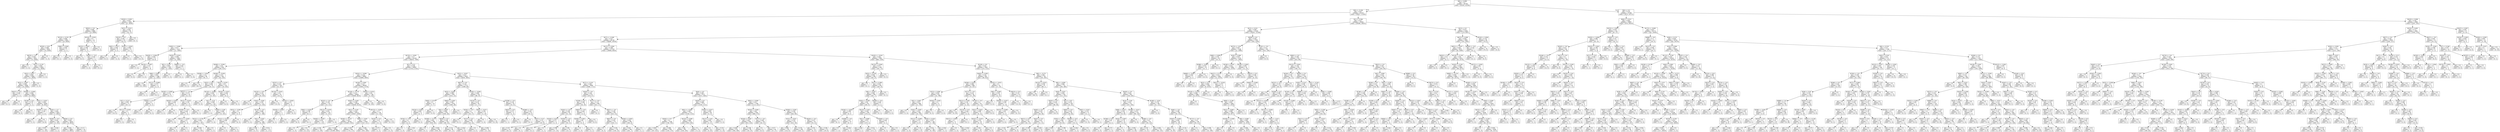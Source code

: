 digraph Tree {
node [shape=box] ;
0 [label="X[6] <= 0.099\ngini = 0.5\nsamples = 84796\nvalue = [42502, 42294]"] ;
1 [label="X[4] <= -0.194\ngini = 0.457\nsamples = 61010\nvalue = [39427, 21583]"] ;
0 -> 1 [labeldistance=2.5, labelangle=45, headlabel="True"] ;
2 [label="X[343] <= 0.003\ngini = 0.019\nsamples = 5005\nvalue = [47, 4958]"] ;
1 -> 2 ;
3 [label="X[955] <= 0.0\ngini = 0.009\nsamples = 4969\nvalue = [23, 4946]"] ;
2 -> 3 ;
4 [label="X[153] <= 0.233\ngini = 0.006\nsamples = 4955\nvalue = [16, 4939]"] ;
3 -> 4 ;
5 [label="X[350] <= 0.01\ngini = 0.006\nsamples = 4952\nvalue = [14, 4938]"] ;
4 -> 5 ;
6 [label="X[670] <= -0.0\ngini = 0.005\nsamples = 4951\nvalue = [13, 4938]"] ;
5 -> 6 ;
7 [label="gini = 0.0\nsamples = 1\nvalue = [1, 0]"] ;
6 -> 7 ;
8 [label="X[21] <= 0.129\ngini = 0.005\nsamples = 4950\nvalue = [12, 4938]"] ;
6 -> 8 ;
9 [label="X[55] <= 0.612\ngini = 0.004\nsamples = 4949\nvalue = [11, 4938]"] ;
8 -> 9 ;
10 [label="X[52] <= -0.647\ngini = 0.004\nsamples = 4948\nvalue = [10, 4938]"] ;
9 -> 10 ;
11 [label="X[457] <= 0.0\ngini = 0.444\nsamples = 3\nvalue = [1, 2]"] ;
10 -> 11 ;
12 [label="gini = 0.0\nsamples = 2\nvalue = [0, 2]"] ;
11 -> 12 ;
13 [label="gini = 0.0\nsamples = 1\nvalue = [1, 0]"] ;
11 -> 13 ;
14 [label="X[208] <= -0.046\ngini = 0.004\nsamples = 4945\nvalue = [9, 4936]"] ;
10 -> 14 ;
15 [label="X[746] <= 0.0\ngini = 0.278\nsamples = 6\nvalue = [1, 5]"] ;
14 -> 15 ;
16 [label="gini = 0.0\nsamples = 4\nvalue = [0, 4]"] ;
15 -> 16 ;
17 [label="gini = 0.5\nsamples = 2\nvalue = [1, 1]"] ;
15 -> 17 ;
18 [label="X[31] <= -0.052\ngini = 0.003\nsamples = 4939\nvalue = [8, 4931]"] ;
14 -> 18 ;
19 [label="X[209] <= 0.0\ngini = 0.245\nsamples = 7\nvalue = [1, 6]"] ;
18 -> 19 ;
20 [label="gini = 0.0\nsamples = 1\nvalue = [1, 0]"] ;
19 -> 20 ;
21 [label="gini = 0.0\nsamples = 6\nvalue = [0, 6]"] ;
19 -> 21 ;
22 [label="X[18] <= -0.7\ngini = 0.003\nsamples = 4932\nvalue = [7, 4925]"] ;
18 -> 22 ;
23 [label="X[200] <= -0.0\ngini = 0.054\nsamples = 108\nvalue = [3, 105]"] ;
22 -> 23 ;
24 [label="gini = 0.037\nsamples = 105\nvalue = [2, 103]"] ;
23 -> 24 ;
25 [label="gini = 0.444\nsamples = 3\nvalue = [1, 2]"] ;
23 -> 25 ;
26 [label="X[636] <= 0.0\ngini = 0.002\nsamples = 4824\nvalue = [4, 4820]"] ;
22 -> 26 ;
27 [label="gini = 0.001\nsamples = 4808\nvalue = [3, 4805]"] ;
26 -> 27 ;
28 [label="gini = 0.117\nsamples = 16\nvalue = [1, 15]"] ;
26 -> 28 ;
29 [label="gini = 0.0\nsamples = 1\nvalue = [1, 0]"] ;
9 -> 29 ;
30 [label="gini = 0.0\nsamples = 1\nvalue = [1, 0]"] ;
8 -> 30 ;
31 [label="gini = 0.0\nsamples = 1\nvalue = [1, 0]"] ;
5 -> 31 ;
32 [label="X[86] <= 0.009\ngini = 0.444\nsamples = 3\nvalue = [2, 1]"] ;
4 -> 32 ;
33 [label="gini = 0.0\nsamples = 1\nvalue = [0, 1]"] ;
32 -> 33 ;
34 [label="gini = 0.0\nsamples = 2\nvalue = [2, 0]"] ;
32 -> 34 ;
35 [label="X[254] <= 0.024\ngini = 0.5\nsamples = 14\nvalue = [7, 7]"] ;
3 -> 35 ;
36 [label="X[325] <= 0.001\ngini = 0.346\nsamples = 9\nvalue = [7, 2]"] ;
35 -> 36 ;
37 [label="gini = 0.0\nsamples = 6\nvalue = [6, 0]"] ;
36 -> 37 ;
38 [label="X[381] <= -0.0\ngini = 0.444\nsamples = 3\nvalue = [1, 2]"] ;
36 -> 38 ;
39 [label="gini = 0.0\nsamples = 1\nvalue = [1, 0]"] ;
38 -> 39 ;
40 [label="gini = 0.0\nsamples = 2\nvalue = [0, 2]"] ;
38 -> 40 ;
41 [label="gini = 0.0\nsamples = 5\nvalue = [0, 5]"] ;
35 -> 41 ;
42 [label="X[31] <= 0.015\ngini = 0.444\nsamples = 36\nvalue = [24, 12]"] ;
2 -> 42 ;
43 [label="X[510] <= 0.0\ngini = 0.285\nsamples = 29\nvalue = [24, 5]"] ;
42 -> 43 ;
44 [label="X[82] <= 0.011\ngini = 0.444\nsamples = 6\nvalue = [2, 4]"] ;
43 -> 44 ;
45 [label="gini = 0.0\nsamples = 4\nvalue = [0, 4]"] ;
44 -> 45 ;
46 [label="gini = 0.0\nsamples = 2\nvalue = [2, 0]"] ;
44 -> 46 ;
47 [label="X[18] <= -0.816\ngini = 0.083\nsamples = 23\nvalue = [22, 1]"] ;
43 -> 47 ;
48 [label="gini = 0.0\nsamples = 1\nvalue = [0, 1]"] ;
47 -> 48 ;
49 [label="gini = 0.0\nsamples = 22\nvalue = [22, 0]"] ;
47 -> 49 ;
50 [label="gini = 0.0\nsamples = 7\nvalue = [0, 7]"] ;
42 -> 50 ;
51 [label="X[1] <= 0.506\ngini = 0.417\nsamples = 56005\nvalue = [39380, 16625]"] ;
1 -> 51 ;
52 [label="X[12] <= 0.321\ngini = 0.363\nsamples = 51439\nvalue = [39201, 12238]"] ;
51 -> 52 ;
53 [label="X[27] <= -0.348\ngini = 0.327\nsamples = 48730\nvalue = [38696, 10034]"] ;
52 -> 53 ;
54 [label="X[381] <= -0.008\ngini = 0.017\nsamples = 1412\nvalue = [12, 1400]"] ;
53 -> 54 ;
55 [label="X[428] <= -0.004\ngini = 0.444\nsamples = 12\nvalue = [8, 4]"] ;
54 -> 55 ;
56 [label="gini = 0.0\nsamples = 7\nvalue = [7, 0]"] ;
55 -> 56 ;
57 [label="X[220] <= 0.007\ngini = 0.32\nsamples = 5\nvalue = [1, 4]"] ;
55 -> 57 ;
58 [label="gini = 0.0\nsamples = 4\nvalue = [0, 4]"] ;
57 -> 58 ;
59 [label="gini = 0.0\nsamples = 1\nvalue = [1, 0]"] ;
57 -> 59 ;
60 [label="X[293] <= 0.018\ngini = 0.006\nsamples = 1400\nvalue = [4, 1396]"] ;
54 -> 60 ;
61 [label="X[3] <= 0.357\ngini = 0.003\nsamples = 1397\nvalue = [2, 1395]"] ;
60 -> 61 ;
62 [label="X[96] <= 0.904\ngini = 0.001\nsamples = 1396\nvalue = [1, 1395]"] ;
61 -> 62 ;
63 [label="gini = 0.0\nsamples = 1392\nvalue = [0, 1392]"] ;
62 -> 63 ;
64 [label="X[111] <= 0.008\ngini = 0.375\nsamples = 4\nvalue = [1, 3]"] ;
62 -> 64 ;
65 [label="gini = 0.5\nsamples = 2\nvalue = [1, 1]"] ;
64 -> 65 ;
66 [label="gini = 0.0\nsamples = 2\nvalue = [0, 2]"] ;
64 -> 66 ;
67 [label="gini = 0.0\nsamples = 1\nvalue = [1, 0]"] ;
61 -> 67 ;
68 [label="X[982] <= -0.0\ngini = 0.444\nsamples = 3\nvalue = [2, 1]"] ;
60 -> 68 ;
69 [label="gini = 0.0\nsamples = 1\nvalue = [0, 1]"] ;
68 -> 69 ;
70 [label="gini = 0.0\nsamples = 2\nvalue = [2, 0]"] ;
68 -> 70 ;
71 [label="X[157] <= 0.004\ngini = 0.298\nsamples = 47318\nvalue = [38684, 8634]"] ;
53 -> 71 ;
72 [label="X[270] <= -0.001\ngini = 0.27\nsamples = 45326\nvalue = [38018, 7308]"] ;
71 -> 72 ;
73 [label="X[369] <= -0.004\ngini = 0.28\nsamples = 629\nvalue = [106, 523]"] ;
72 -> 73 ;
74 [label="X[599] <= -0.001\ngini = 0.14\nsamples = 66\nvalue = [61, 5]"] ;
73 -> 74 ;
75 [label="gini = 0.0\nsamples = 5\nvalue = [0, 5]"] ;
74 -> 75 ;
76 [label="gini = 0.0\nsamples = 61\nvalue = [61, 0]"] ;
74 -> 76 ;
77 [label="X[209] <= -0.028\ngini = 0.147\nsamples = 563\nvalue = [45, 518]"] ;
73 -> 77 ;
78 [label="X[33] <= 0.03\ngini = 0.464\nsamples = 41\nvalue = [26, 15]"] ;
77 -> 78 ;
79 [label="X[330] <= 0.009\ngini = 0.211\nsamples = 25\nvalue = [22, 3]"] ;
78 -> 79 ;
80 [label="X[7] <= 0.212\ngini = 0.091\nsamples = 21\nvalue = [20, 1]"] ;
79 -> 80 ;
81 [label="gini = 0.0\nsamples = 19\nvalue = [19, 0]"] ;
80 -> 81 ;
82 [label="X[117] <= 0.029\ngini = 0.5\nsamples = 2\nvalue = [1, 1]"] ;
80 -> 82 ;
83 [label="gini = 0.0\nsamples = 1\nvalue = [1, 0]"] ;
82 -> 83 ;
84 [label="gini = 0.0\nsamples = 1\nvalue = [0, 1]"] ;
82 -> 84 ;
85 [label="X[485] <= 0.0\ngini = 0.5\nsamples = 4\nvalue = [2, 2]"] ;
79 -> 85 ;
86 [label="gini = 0.0\nsamples = 2\nvalue = [2, 0]"] ;
85 -> 86 ;
87 [label="gini = 0.0\nsamples = 2\nvalue = [0, 2]"] ;
85 -> 87 ;
88 [label="X[557] <= -0.0\ngini = 0.375\nsamples = 16\nvalue = [4, 12]"] ;
78 -> 88 ;
89 [label="X[420] <= 0.001\ngini = 0.444\nsamples = 3\nvalue = [2, 1]"] ;
88 -> 89 ;
90 [label="gini = 0.0\nsamples = 2\nvalue = [2, 0]"] ;
89 -> 90 ;
91 [label="gini = 0.0\nsamples = 1\nvalue = [0, 1]"] ;
89 -> 91 ;
92 [label="X[12] <= 0.024\ngini = 0.26\nsamples = 13\nvalue = [2, 11]"] ;
88 -> 92 ;
93 [label="X[700] <= -0.0\ngini = 0.444\nsamples = 6\nvalue = [2, 4]"] ;
92 -> 93 ;
94 [label="gini = 0.0\nsamples = 1\nvalue = [1, 0]"] ;
93 -> 94 ;
95 [label="X[417] <= -0.002\ngini = 0.32\nsamples = 5\nvalue = [1, 4]"] ;
93 -> 95 ;
96 [label="gini = 0.0\nsamples = 3\nvalue = [0, 3]"] ;
95 -> 96 ;
97 [label="gini = 0.5\nsamples = 2\nvalue = [1, 1]"] ;
95 -> 97 ;
98 [label="gini = 0.0\nsamples = 7\nvalue = [0, 7]"] ;
92 -> 98 ;
99 [label="X[24] <= 0.078\ngini = 0.07\nsamples = 522\nvalue = [19, 503]"] ;
77 -> 99 ;
100 [label="X[116] <= -0.088\ngini = 0.056\nsamples = 516\nvalue = [15, 501]"] ;
99 -> 100 ;
101 [label="gini = 0.0\nsamples = 2\nvalue = [2, 0]"] ;
100 -> 101 ;
102 [label="X[1] <= -0.55\ngini = 0.049\nsamples = 514\nvalue = [13, 501]"] ;
100 -> 102 ;
103 [label="gini = 0.0\nsamples = 1\nvalue = [1, 0]"] ;
102 -> 103 ;
104 [label="X[395] <= 0.06\ngini = 0.046\nsamples = 513\nvalue = [12, 501]"] ;
102 -> 104 ;
105 [label="X[221] <= 0.726\ngini = 0.042\nsamples = 512\nvalue = [11, 501]"] ;
104 -> 105 ;
106 [label="gini = 0.038\nsamples = 511\nvalue = [10, 501]"] ;
105 -> 106 ;
107 [label="gini = 0.0\nsamples = 1\nvalue = [1, 0]"] ;
105 -> 107 ;
108 [label="gini = 0.0\nsamples = 1\nvalue = [1, 0]"] ;
104 -> 108 ;
109 [label="X[182] <= 0.021\ngini = 0.444\nsamples = 6\nvalue = [4, 2]"] ;
99 -> 109 ;
110 [label="gini = 0.0\nsamples = 4\nvalue = [4, 0]"] ;
109 -> 110 ;
111 [label="gini = 0.0\nsamples = 2\nvalue = [0, 2]"] ;
109 -> 111 ;
112 [label="X[7] <= 0.21\ngini = 0.258\nsamples = 44697\nvalue = [37912, 6785]"] ;
72 -> 112 ;
113 [label="X[201] <= -0.009\ngini = 0.224\nsamples = 38867\nvalue = [33884, 4983]"] ;
112 -> 113 ;
114 [label="X[707] <= 0.0\ngini = 0.232\nsamples = 239\nvalue = [32, 207]"] ;
113 -> 114 ;
115 [label="X[133] <= -0.01\ngini = 0.135\nsamples = 219\nvalue = [16, 203]"] ;
114 -> 115 ;
116 [label="gini = 0.0\nsamples = 4\nvalue = [4, 0]"] ;
115 -> 116 ;
117 [label="X[19] <= -0.061\ngini = 0.105\nsamples = 215\nvalue = [12, 203]"] ;
115 -> 117 ;
118 [label="X[25] <= -0.001\ngini = 0.5\nsamples = 10\nvalue = [5, 5]"] ;
117 -> 118 ;
119 [label="X[151] <= 0.533\ngini = 0.408\nsamples = 7\nvalue = [5, 2]"] ;
118 -> 119 ;
120 [label="gini = 0.0\nsamples = 3\nvalue = [3, 0]"] ;
119 -> 120 ;
121 [label="gini = 0.5\nsamples = 4\nvalue = [2, 2]"] ;
119 -> 121 ;
122 [label="gini = 0.0\nsamples = 3\nvalue = [0, 3]"] ;
118 -> 122 ;
123 [label="X[724] <= -0.0\ngini = 0.066\nsamples = 205\nvalue = [7, 198]"] ;
117 -> 123 ;
124 [label="gini = 0.0\nsamples = 1\nvalue = [1, 0]"] ;
123 -> 124 ;
125 [label="X[3] <= -0.565\ngini = 0.057\nsamples = 204\nvalue = [6, 198]"] ;
123 -> 125 ;
126 [label="gini = 0.264\nsamples = 32\nvalue = [5, 27]"] ;
125 -> 126 ;
127 [label="gini = 0.012\nsamples = 172\nvalue = [1, 171]"] ;
125 -> 127 ;
128 [label="X[176] <= 0.031\ngini = 0.32\nsamples = 20\nvalue = [16, 4]"] ;
114 -> 128 ;
129 [label="gini = 0.0\nsamples = 15\nvalue = [15, 0]"] ;
128 -> 129 ;
130 [label="X[314] <= -0.003\ngini = 0.32\nsamples = 5\nvalue = [1, 4]"] ;
128 -> 130 ;
131 [label="X[100] <= 0.002\ngini = 0.5\nsamples = 2\nvalue = [1, 1]"] ;
130 -> 131 ;
132 [label="gini = 0.0\nsamples = 1\nvalue = [0, 1]"] ;
131 -> 132 ;
133 [label="gini = 0.0\nsamples = 1\nvalue = [1, 0]"] ;
131 -> 133 ;
134 [label="gini = 0.0\nsamples = 3\nvalue = [0, 3]"] ;
130 -> 134 ;
135 [label="X[230] <= 0.081\ngini = 0.217\nsamples = 38628\nvalue = [33852, 4776]"] ;
113 -> 135 ;
136 [label="X[128] <= -0.174\ngini = 0.212\nsamples = 38482\nvalue = [33849, 4633]"] ;
135 -> 136 ;
137 [label="X[532] <= -0.0\ngini = 0.139\nsamples = 133\nvalue = [10, 123]"] ;
136 -> 137 ;
138 [label="X[94] <= 0.026\ngini = 0.198\nsamples = 9\nvalue = [8, 1]"] ;
137 -> 138 ;
139 [label="gini = 0.0\nsamples = 8\nvalue = [8, 0]"] ;
138 -> 139 ;
140 [label="gini = 0.0\nsamples = 1\nvalue = [0, 1]"] ;
138 -> 140 ;
141 [label="X[112] <= 0.079\ngini = 0.032\nsamples = 124\nvalue = [2, 122]"] ;
137 -> 141 ;
142 [label="X[400] <= -0.002\ngini = 0.016\nsamples = 123\nvalue = [1, 122]"] ;
141 -> 142 ;
143 [label="gini = 0.0\nsamples = 1\nvalue = [1, 0]"] ;
142 -> 143 ;
144 [label="gini = 0.0\nsamples = 122\nvalue = [0, 122]"] ;
142 -> 144 ;
145 [label="gini = 0.0\nsamples = 1\nvalue = [1, 0]"] ;
141 -> 145 ;
146 [label="X[587] <= 0.001\ngini = 0.208\nsamples = 38349\nvalue = [33839, 4510]"] ;
136 -> 146 ;
147 [label="X[21] <= 0.105\ngini = 0.203\nsamples = 38221\nvalue = [33827, 4394]"] ;
146 -> 147 ;
148 [label="X[200] <= -0.155\ngini = 0.187\nsamples = 36182\nvalue = [32400, 3782]"] ;
147 -> 148 ;
149 [label="gini = 0.194\nsamples = 101\nvalue = [11, 90]"] ;
148 -> 149 ;
150 [label="gini = 0.184\nsamples = 36081\nvalue = [32389, 3692]"] ;
148 -> 150 ;
151 [label="X[60] <= -0.001\ngini = 0.42\nsamples = 2039\nvalue = [1427, 612]"] ;
147 -> 151 ;
152 [label="gini = 0.297\nsamples = 948\nvalue = [776, 172]"] ;
151 -> 152 ;
153 [label="gini = 0.481\nsamples = 1091\nvalue = [651, 440]"] ;
151 -> 153 ;
154 [label="X[573] <= -0.003\ngini = 0.17\nsamples = 128\nvalue = [12, 116]"] ;
146 -> 154 ;
155 [label="X[191] <= 0.0\ngini = 0.32\nsamples = 15\nvalue = [12, 3]"] ;
154 -> 155 ;
156 [label="gini = 0.375\nsamples = 4\nvalue = [1, 3]"] ;
155 -> 156 ;
157 [label="gini = 0.0\nsamples = 11\nvalue = [11, 0]"] ;
155 -> 157 ;
158 [label="gini = 0.0\nsamples = 113\nvalue = [0, 113]"] ;
154 -> 158 ;
159 [label="X[302] <= 0.014\ngini = 0.04\nsamples = 146\nvalue = [3, 143]"] ;
135 -> 159 ;
160 [label="gini = 0.0\nsamples = 143\nvalue = [0, 143]"] ;
159 -> 160 ;
161 [label="gini = 0.0\nsamples = 3\nvalue = [3, 0]"] ;
159 -> 161 ;
162 [label="X[25] <= -0.037\ngini = 0.427\nsamples = 5830\nvalue = [4028, 1802]"] ;
112 -> 162 ;
163 [label="X[977] <= 0.0\ngini = 0.142\nsamples = 1170\nvalue = [1080, 90]"] ;
162 -> 163 ;
164 [label="X[32] <= -0.458\ngini = 0.098\nsamples = 1067\nvalue = [1012, 55]"] ;
163 -> 164 ;
165 [label="X[49] <= 0.19\ngini = 0.5\nsamples = 14\nvalue = [7, 7]"] ;
164 -> 165 ;
166 [label="X[224] <= 0.002\ngini = 0.463\nsamples = 11\nvalue = [4, 7]"] ;
165 -> 166 ;
167 [label="X[781] <= -0.0\ngini = 0.5\nsamples = 8\nvalue = [4, 4]"] ;
166 -> 167 ;
168 [label="gini = 0.0\nsamples = 1\nvalue = [1, 0]"] ;
167 -> 168 ;
169 [label="gini = 0.49\nsamples = 7\nvalue = [3, 4]"] ;
167 -> 169 ;
170 [label="gini = 0.0\nsamples = 3\nvalue = [0, 3]"] ;
166 -> 170 ;
171 [label="gini = 0.0\nsamples = 3\nvalue = [3, 0]"] ;
165 -> 171 ;
172 [label="X[662] <= 0.002\ngini = 0.087\nsamples = 1053\nvalue = [1005, 48]"] ;
164 -> 172 ;
173 [label="X[4] <= 0.829\ngini = 0.084\nsamples = 1051\nvalue = [1005, 46]"] ;
172 -> 173 ;
174 [label="X[208] <= -0.173\ngini = 0.061\nsamples = 946\nvalue = [916, 30]"] ;
173 -> 174 ;
175 [label="gini = 0.0\nsamples = 1\nvalue = [0, 1]"] ;
174 -> 175 ;
176 [label="gini = 0.059\nsamples = 945\nvalue = [916, 29]"] ;
174 -> 176 ;
177 [label="X[826] <= 0.0\ngini = 0.258\nsamples = 105\nvalue = [89, 16]"] ;
173 -> 177 ;
178 [label="gini = 0.213\nsamples = 99\nvalue = [87, 12]"] ;
177 -> 178 ;
179 [label="gini = 0.444\nsamples = 6\nvalue = [2, 4]"] ;
177 -> 179 ;
180 [label="gini = 0.0\nsamples = 2\nvalue = [0, 2]"] ;
172 -> 180 ;
181 [label="X[195] <= -0.004\ngini = 0.449\nsamples = 103\nvalue = [68, 35]"] ;
163 -> 181 ;
182 [label="X[735] <= -0.0\ngini = 0.474\nsamples = 44\nvalue = [17, 27]"] ;
181 -> 182 ;
183 [label="X[291] <= -0.0\ngini = 0.5\nsamples = 33\nvalue = [16, 17]"] ;
182 -> 183 ;
184 [label="gini = 0.0\nsamples = 3\nvalue = [0, 3]"] ;
183 -> 184 ;
185 [label="X[737] <= 0.0\ngini = 0.498\nsamples = 30\nvalue = [16, 14]"] ;
183 -> 185 ;
186 [label="gini = 0.0\nsamples = 5\nvalue = [5, 0]"] ;
185 -> 186 ;
187 [label="gini = 0.493\nsamples = 25\nvalue = [11, 14]"] ;
185 -> 187 ;
188 [label="X[93] <= -0.071\ngini = 0.165\nsamples = 11\nvalue = [1, 10]"] ;
182 -> 188 ;
189 [label="gini = 0.0\nsamples = 1\nvalue = [1, 0]"] ;
188 -> 189 ;
190 [label="gini = 0.0\nsamples = 10\nvalue = [0, 10]"] ;
188 -> 190 ;
191 [label="X[798] <= -0.0\ngini = 0.234\nsamples = 59\nvalue = [51, 8]"] ;
181 -> 191 ;
192 [label="X[825] <= 0.0\ngini = 0.375\nsamples = 4\nvalue = [1, 3]"] ;
191 -> 192 ;
193 [label="gini = 0.5\nsamples = 2\nvalue = [1, 1]"] ;
192 -> 193 ;
194 [label="gini = 0.0\nsamples = 2\nvalue = [0, 2]"] ;
192 -> 194 ;
195 [label="X[586] <= -0.0\ngini = 0.165\nsamples = 55\nvalue = [50, 5]"] ;
191 -> 195 ;
196 [label="gini = 0.0\nsamples = 1\nvalue = [0, 1]"] ;
195 -> 196 ;
197 [label="X[57] <= 0.37\ngini = 0.137\nsamples = 54\nvalue = [50, 4]"] ;
195 -> 197 ;
198 [label="gini = 0.107\nsamples = 53\nvalue = [50, 3]"] ;
197 -> 198 ;
199 [label="gini = 0.0\nsamples = 1\nvalue = [0, 1]"] ;
197 -> 199 ;
200 [label="X[17] <= -0.101\ngini = 0.465\nsamples = 4660\nvalue = [2948, 1712]"] ;
162 -> 200 ;
201 [label="X[343] <= -0.0\ngini = 0.164\nsamples = 523\nvalue = [476, 47]"] ;
200 -> 201 ;
202 [label="X[709] <= 0.0\ngini = 0.394\nsamples = 74\nvalue = [54, 20]"] ;
201 -> 202 ;
203 [label="X[181] <= -0.0\ngini = 0.338\nsamples = 65\nvalue = [51, 14]"] ;
202 -> 203 ;
204 [label="X[183] <= 0.011\ngini = 0.375\nsamples = 4\nvalue = [1, 3]"] ;
203 -> 204 ;
205 [label="gini = 0.0\nsamples = 2\nvalue = [0, 2]"] ;
204 -> 205 ;
206 [label="gini = 0.5\nsamples = 2\nvalue = [1, 1]"] ;
204 -> 206 ;
207 [label="X[793] <= -0.0\ngini = 0.296\nsamples = 61\nvalue = [50, 11]"] ;
203 -> 207 ;
208 [label="gini = 0.394\nsamples = 37\nvalue = [27, 10]"] ;
207 -> 208 ;
209 [label="gini = 0.08\nsamples = 24\nvalue = [23, 1]"] ;
207 -> 209 ;
210 [label="X[807] <= -0.0\ngini = 0.444\nsamples = 9\nvalue = [3, 6]"] ;
202 -> 210 ;
211 [label="X[300] <= 0.001\ngini = 0.48\nsamples = 5\nvalue = [3, 2]"] ;
210 -> 211 ;
212 [label="gini = 0.0\nsamples = 1\nvalue = [1, 0]"] ;
211 -> 212 ;
213 [label="gini = 0.5\nsamples = 4\nvalue = [2, 2]"] ;
211 -> 213 ;
214 [label="gini = 0.0\nsamples = 4\nvalue = [0, 4]"] ;
210 -> 214 ;
215 [label="X[777] <= -0.0\ngini = 0.113\nsamples = 449\nvalue = [422, 27]"] ;
201 -> 215 ;
216 [label="gini = 0.0\nsamples = 2\nvalue = [0, 2]"] ;
215 -> 216 ;
217 [label="X[827] <= -0.0\ngini = 0.106\nsamples = 447\nvalue = [422, 25]"] ;
215 -> 217 ;
218 [label="X[657] <= 0.0\ngini = 0.193\nsamples = 157\nvalue = [140, 17]"] ;
217 -> 218 ;
219 [label="gini = 0.0\nsamples = 3\nvalue = [0, 3]"] ;
218 -> 219 ;
220 [label="gini = 0.165\nsamples = 154\nvalue = [140, 14]"] ;
218 -> 220 ;
221 [label="X[283] <= 0.002\ngini = 0.054\nsamples = 290\nvalue = [282, 8]"] ;
217 -> 221 ;
222 [label="gini = 0.047\nsamples = 288\nvalue = [281, 7]"] ;
221 -> 222 ;
223 [label="gini = 0.5\nsamples = 2\nvalue = [1, 1]"] ;
221 -> 223 ;
224 [label="X[44] <= 0.0\ngini = 0.481\nsamples = 4137\nvalue = [2472, 1665]"] ;
200 -> 224 ;
225 [label="X[593] <= 0.0\ngini = 0.498\nsamples = 2571\nvalue = [1359, 1212]"] ;
224 -> 225 ;
226 [label="X[81] <= -0.004\ngini = 0.497\nsamples = 2511\nvalue = [1356, 1155]"] ;
225 -> 226 ;
227 [label="X[305] <= 0.0\ngini = 0.5\nsamples = 1538\nvalue = [746, 792]"] ;
226 -> 227 ;
228 [label="gini = 0.495\nsamples = 1129\nvalue = [507, 622]"] ;
227 -> 228 ;
229 [label="gini = 0.486\nsamples = 409\nvalue = [239, 170]"] ;
227 -> 229 ;
230 [label="X[223] <= 0.008\ngini = 0.468\nsamples = 973\nvalue = [610, 363]"] ;
226 -> 230 ;
231 [label="gini = 0.48\nsamples = 897\nvalue = [538, 359]"] ;
230 -> 231 ;
232 [label="gini = 0.1\nsamples = 76\nvalue = [72, 4]"] ;
230 -> 232 ;
233 [label="X[281] <= 0.017\ngini = 0.095\nsamples = 60\nvalue = [3, 57]"] ;
225 -> 233 ;
234 [label="X[127] <= 0.81\ngini = 0.065\nsamples = 59\nvalue = [2, 57]"] ;
233 -> 234 ;
235 [label="gini = 0.0\nsamples = 43\nvalue = [0, 43]"] ;
234 -> 235 ;
236 [label="gini = 0.219\nsamples = 16\nvalue = [2, 14]"] ;
234 -> 236 ;
237 [label="gini = 0.0\nsamples = 1\nvalue = [1, 0]"] ;
233 -> 237 ;
238 [label="X[63] <= -0.009\ngini = 0.411\nsamples = 1566\nvalue = [1113, 453]"] ;
224 -> 238 ;
239 [label="X[245] <= 0.004\ngini = 0.46\nsamples = 1041\nvalue = [668, 373]"] ;
238 -> 239 ;
240 [label="X[256] <= 0.001\ngini = 0.447\nsamples = 939\nvalue = [623, 316]"] ;
239 -> 240 ;
241 [label="gini = 0.456\nsamples = 870\nvalue = [564, 306]"] ;
240 -> 241 ;
242 [label="gini = 0.248\nsamples = 69\nvalue = [59, 10]"] ;
240 -> 242 ;
243 [label="X[717] <= -0.0\ngini = 0.493\nsamples = 102\nvalue = [45, 57]"] ;
239 -> 243 ;
244 [label="gini = 0.0\nsamples = 8\nvalue = [8, 0]"] ;
243 -> 244 ;
245 [label="gini = 0.477\nsamples = 94\nvalue = [37, 57]"] ;
243 -> 245 ;
246 [label="X[383] <= 0.001\ngini = 0.258\nsamples = 525\nvalue = [445, 80]"] ;
238 -> 246 ;
247 [label="X[72] <= -0.021\ngini = 0.219\nsamples = 471\nvalue = [412, 59]"] ;
246 -> 247 ;
248 [label="gini = 0.094\nsamples = 162\nvalue = [154, 8]"] ;
247 -> 248 ;
249 [label="gini = 0.276\nsamples = 309\nvalue = [258, 51]"] ;
247 -> 249 ;
250 [label="X[420] <= -0.0\ngini = 0.475\nsamples = 54\nvalue = [33, 21]"] ;
246 -> 250 ;
251 [label="gini = 0.332\nsamples = 19\nvalue = [4, 15]"] ;
250 -> 251 ;
252 [label="gini = 0.284\nsamples = 35\nvalue = [29, 6]"] ;
250 -> 252 ;
253 [label="X[163] <= -0.016\ngini = 0.445\nsamples = 1992\nvalue = [666, 1326]"] ;
71 -> 253 ;
254 [label="X[123] <= 0.044\ngini = 0.077\nsamples = 299\nvalue = [287, 12]"] ;
253 -> 254 ;
255 [label="X[35] <= -0.138\ngini = 0.059\nsamples = 296\nvalue = [287, 9]"] ;
254 -> 255 ;
256 [label="gini = 0.0\nsamples = 1\nvalue = [0, 1]"] ;
255 -> 256 ;
257 [label="X[17] <= 0.389\ngini = 0.053\nsamples = 295\nvalue = [287, 8]"] ;
255 -> 257 ;
258 [label="X[6] <= -0.033\ngini = 0.046\nsamples = 294\nvalue = [287, 7]"] ;
257 -> 258 ;
259 [label="X[20] <= -0.509\ngini = 0.04\nsamples = 291\nvalue = [285, 6]"] ;
258 -> 259 ;
260 [label="X[164] <= -0.003\ngini = 0.298\nsamples = 11\nvalue = [9, 2]"] ;
259 -> 260 ;
261 [label="gini = 0.0\nsamples = 1\nvalue = [0, 1]"] ;
260 -> 261 ;
262 [label="X[399] <= -0.0\ngini = 0.18\nsamples = 10\nvalue = [9, 1]"] ;
260 -> 262 ;
263 [label="gini = 0.0\nsamples = 7\nvalue = [7, 0]"] ;
262 -> 263 ;
264 [label="gini = 0.444\nsamples = 3\nvalue = [2, 1]"] ;
262 -> 264 ;
265 [label="X[125] <= 0.04\ngini = 0.028\nsamples = 280\nvalue = [276, 4]"] ;
259 -> 265 ;
266 [label="X[2] <= -0.698\ngini = 0.021\nsamples = 277\nvalue = [274, 3]"] ;
265 -> 266 ;
267 [label="gini = 0.444\nsamples = 3\nvalue = [2, 1]"] ;
266 -> 267 ;
268 [label="gini = 0.014\nsamples = 274\nvalue = [272, 2]"] ;
266 -> 268 ;
269 [label="X[560] <= -0.0\ngini = 0.444\nsamples = 3\nvalue = [2, 1]"] ;
265 -> 269 ;
270 [label="gini = 0.0\nsamples = 1\nvalue = [0, 1]"] ;
269 -> 270 ;
271 [label="gini = 0.0\nsamples = 2\nvalue = [2, 0]"] ;
269 -> 271 ;
272 [label="X[458] <= -0.0\ngini = 0.444\nsamples = 3\nvalue = [2, 1]"] ;
258 -> 272 ;
273 [label="gini = 0.0\nsamples = 1\nvalue = [0, 1]"] ;
272 -> 273 ;
274 [label="gini = 0.0\nsamples = 2\nvalue = [2, 0]"] ;
272 -> 274 ;
275 [label="gini = 0.0\nsamples = 1\nvalue = [0, 1]"] ;
257 -> 275 ;
276 [label="gini = 0.0\nsamples = 3\nvalue = [0, 3]"] ;
254 -> 276 ;
277 [label="X[158] <= 0.0\ngini = 0.347\nsamples = 1693\nvalue = [379, 1314]"] ;
253 -> 277 ;
278 [label="X[402] <= 0.005\ngini = 0.101\nsamples = 901\nvalue = [48, 853]"] ;
277 -> 278 ;
279 [label="X[294] <= 0.016\ngini = 0.069\nsamples = 868\nvalue = [31, 837]"] ;
278 -> 279 ;
280 [label="X[73] <= 0.084\ngini = 0.034\nsamples = 812\nvalue = [14, 798]"] ;
279 -> 280 ;
281 [label="X[3] <= -0.602\ngini = 0.027\nsamples = 806\nvalue = [11, 795]"] ;
280 -> 281 ;
282 [label="gini = 0.0\nsamples = 1\nvalue = [1, 0]"] ;
281 -> 282 ;
283 [label="X[19] <= -0.063\ngini = 0.025\nsamples = 805\nvalue = [10, 795]"] ;
281 -> 283 ;
284 [label="X[111] <= 0.009\ngini = 0.375\nsamples = 12\nvalue = [3, 9]"] ;
283 -> 284 ;
285 [label="gini = 0.0\nsamples = 2\nvalue = [2, 0]"] ;
284 -> 285 ;
286 [label="gini = 0.18\nsamples = 10\nvalue = [1, 9]"] ;
284 -> 286 ;
287 [label="X[20] <= 0.434\ngini = 0.017\nsamples = 793\nvalue = [7, 786]"] ;
283 -> 287 ;
288 [label="gini = 0.015\nsamples = 790\nvalue = [6, 784]"] ;
287 -> 288 ;
289 [label="gini = 0.444\nsamples = 3\nvalue = [1, 2]"] ;
287 -> 289 ;
290 [label="X[345] <= 0.001\ngini = 0.5\nsamples = 6\nvalue = [3, 3]"] ;
280 -> 290 ;
291 [label="gini = 0.0\nsamples = 3\nvalue = [0, 3]"] ;
290 -> 291 ;
292 [label="gini = 0.0\nsamples = 3\nvalue = [3, 0]"] ;
290 -> 292 ;
293 [label="X[771] <= -0.0\ngini = 0.423\nsamples = 56\nvalue = [17, 39]"] ;
279 -> 293 ;
294 [label="X[211] <= 0.06\ngini = 0.142\nsamples = 26\nvalue = [2, 24]"] ;
293 -> 294 ;
295 [label="gini = 0.0\nsamples = 20\nvalue = [0, 20]"] ;
294 -> 295 ;
296 [label="X[714] <= 0.0\ngini = 0.444\nsamples = 6\nvalue = [2, 4]"] ;
294 -> 296 ;
297 [label="X[417] <= -0.002\ngini = 0.5\nsamples = 4\nvalue = [2, 2]"] ;
296 -> 297 ;
298 [label="gini = 0.0\nsamples = 1\nvalue = [1, 0]"] ;
297 -> 298 ;
299 [label="gini = 0.444\nsamples = 3\nvalue = [1, 2]"] ;
297 -> 299 ;
300 [label="gini = 0.0\nsamples = 2\nvalue = [0, 2]"] ;
296 -> 300 ;
301 [label="X[710] <= -0.0\ngini = 0.5\nsamples = 30\nvalue = [15, 15]"] ;
293 -> 301 ;
302 [label="X[32] <= 0.042\ngini = 0.408\nsamples = 21\nvalue = [6, 15]"] ;
301 -> 302 ;
303 [label="X[247] <= -0.023\ngini = 0.332\nsamples = 19\nvalue = [4, 15]"] ;
302 -> 303 ;
304 [label="gini = 0.48\nsamples = 10\nvalue = [4, 6]"] ;
303 -> 304 ;
305 [label="gini = 0.0\nsamples = 9\nvalue = [0, 9]"] ;
303 -> 305 ;
306 [label="gini = 0.0\nsamples = 2\nvalue = [2, 0]"] ;
302 -> 306 ;
307 [label="gini = 0.0\nsamples = 9\nvalue = [9, 0]"] ;
301 -> 307 ;
308 [label="X[242] <= -0.021\ngini = 0.5\nsamples = 33\nvalue = [17, 16]"] ;
278 -> 308 ;
309 [label="X[8] <= -0.049\ngini = 0.332\nsamples = 19\nvalue = [4, 15]"] ;
308 -> 309 ;
310 [label="gini = 0.0\nsamples = 2\nvalue = [2, 0]"] ;
309 -> 310 ;
311 [label="X[459] <= -0.027\ngini = 0.208\nsamples = 17\nvalue = [2, 15]"] ;
309 -> 311 ;
312 [label="X[375] <= 0.008\ngini = 0.48\nsamples = 5\nvalue = [2, 3]"] ;
311 -> 312 ;
313 [label="gini = 0.0\nsamples = 2\nvalue = [2, 0]"] ;
312 -> 313 ;
314 [label="gini = 0.0\nsamples = 3\nvalue = [0, 3]"] ;
312 -> 314 ;
315 [label="gini = 0.0\nsamples = 12\nvalue = [0, 12]"] ;
311 -> 315 ;
316 [label="X[613] <= 0.0\ngini = 0.133\nsamples = 14\nvalue = [13, 1]"] ;
308 -> 316 ;
317 [label="gini = 0.0\nsamples = 13\nvalue = [13, 0]"] ;
316 -> 317 ;
318 [label="gini = 0.0\nsamples = 1\nvalue = [0, 1]"] ;
316 -> 318 ;
319 [label="X[6] <= -0.275\ngini = 0.487\nsamples = 792\nvalue = [331, 461]"] ;
277 -> 319 ;
320 [label="X[125] <= 0.025\ngini = 0.029\nsamples = 67\nvalue = [66, 1]"] ;
319 -> 320 ;
321 [label="gini = 0.0\nsamples = 66\nvalue = [66, 0]"] ;
320 -> 321 ;
322 [label="gini = 0.0\nsamples = 1\nvalue = [0, 1]"] ;
320 -> 322 ;
323 [label="X[9] <= -0.009\ngini = 0.464\nsamples = 725\nvalue = [265, 460]"] ;
319 -> 323 ;
324 [label="X[36] <= 0.021\ngini = 0.493\nsamples = 228\nvalue = [127, 101]"] ;
323 -> 324 ;
325 [label="X[597] <= 0.0\ngini = 0.416\nsamples = 122\nvalue = [86, 36]"] ;
324 -> 325 ;
326 [label="X[492] <= 0.0\ngini = 0.476\nsamples = 92\nvalue = [56, 36]"] ;
325 -> 326 ;
327 [label="X[671] <= 0.0\ngini = 0.375\nsamples = 60\nvalue = [45, 15]"] ;
326 -> 327 ;
328 [label="gini = 0.316\nsamples = 56\nvalue = [45, 11]"] ;
327 -> 328 ;
329 [label="gini = 0.0\nsamples = 4\nvalue = [0, 4]"] ;
327 -> 329 ;
330 [label="X[447] <= 0.0\ngini = 0.451\nsamples = 32\nvalue = [11, 21]"] ;
326 -> 330 ;
331 [label="gini = 0.198\nsamples = 18\nvalue = [2, 16]"] ;
330 -> 331 ;
332 [label="gini = 0.459\nsamples = 14\nvalue = [9, 5]"] ;
330 -> 332 ;
333 [label="gini = 0.0\nsamples = 30\nvalue = [30, 0]"] ;
325 -> 333 ;
334 [label="X[2] <= -0.07\ngini = 0.474\nsamples = 106\nvalue = [41, 65]"] ;
324 -> 334 ;
335 [label="X[991] <= 0.0\ngini = 0.435\nsamples = 94\nvalue = [30, 64]"] ;
334 -> 335 ;
336 [label="X[76] <= -0.074\ngini = 0.369\nsamples = 82\nvalue = [20, 62]"] ;
335 -> 336 ;
337 [label="gini = 0.463\nsamples = 11\nvalue = [7, 4]"] ;
336 -> 337 ;
338 [label="gini = 0.299\nsamples = 71\nvalue = [13, 58]"] ;
336 -> 338 ;
339 [label="X[299] <= -0.0\ngini = 0.278\nsamples = 12\nvalue = [10, 2]"] ;
335 -> 339 ;
340 [label="gini = 0.444\nsamples = 3\nvalue = [1, 2]"] ;
339 -> 340 ;
341 [label="gini = 0.0\nsamples = 9\nvalue = [9, 0]"] ;
339 -> 341 ;
342 [label="X[87] <= 0.031\ngini = 0.153\nsamples = 12\nvalue = [11, 1]"] ;
334 -> 342 ;
343 [label="gini = 0.0\nsamples = 11\nvalue = [11, 0]"] ;
342 -> 343 ;
344 [label="gini = 0.0\nsamples = 1\nvalue = [0, 1]"] ;
342 -> 344 ;
345 [label="X[450] <= 0.0\ngini = 0.401\nsamples = 497\nvalue = [138, 359]"] ;
323 -> 345 ;
346 [label="X[14] <= -0.04\ngini = 0.451\nsamples = 311\nvalue = [107, 204]"] ;
345 -> 346 ;
347 [label="X[88] <= 0.013\ngini = 0.259\nsamples = 59\nvalue = [9, 50]"] ;
346 -> 347 ;
348 [label="X[786] <= 0.0\ngini = 0.49\nsamples = 7\nvalue = [4, 3]"] ;
347 -> 348 ;
349 [label="gini = 0.0\nsamples = 3\nvalue = [3, 0]"] ;
348 -> 349 ;
350 [label="gini = 0.375\nsamples = 4\nvalue = [1, 3]"] ;
348 -> 350 ;
351 [label="X[54] <= -0.097\ngini = 0.174\nsamples = 52\nvalue = [5, 47]"] ;
347 -> 351 ;
352 [label="gini = 0.5\nsamples = 6\nvalue = [3, 3]"] ;
351 -> 352 ;
353 [label="gini = 0.083\nsamples = 46\nvalue = [2, 44]"] ;
351 -> 353 ;
354 [label="X[188] <= -0.011\ngini = 0.475\nsamples = 252\nvalue = [98, 154]"] ;
346 -> 354 ;
355 [label="gini = 0.0\nsamples = 5\nvalue = [5, 0]"] ;
354 -> 355 ;
356 [label="X[280] <= -0.0\ngini = 0.47\nsamples = 247\nvalue = [93, 154]"] ;
354 -> 356 ;
357 [label="gini = 0.219\nsamples = 24\nvalue = [3, 21]"] ;
356 -> 357 ;
358 [label="gini = 0.481\nsamples = 223\nvalue = [90, 133]"] ;
356 -> 358 ;
359 [label="X[189] <= -0.04\ngini = 0.278\nsamples = 186\nvalue = [31, 155]"] ;
345 -> 359 ;
360 [label="gini = 0.0\nsamples = 2\nvalue = [2, 0]"] ;
359 -> 360 ;
361 [label="X[49] <= -0.0\ngini = 0.266\nsamples = 184\nvalue = [29, 155]"] ;
359 -> 361 ;
362 [label="X[307] <= 0.004\ngini = 0.044\nsamples = 44\nvalue = [1, 43]"] ;
361 -> 362 ;
363 [label="gini = 0.0\nsamples = 29\nvalue = [0, 29]"] ;
362 -> 363 ;
364 [label="gini = 0.124\nsamples = 15\nvalue = [1, 14]"] ;
362 -> 364 ;
365 [label="X[777] <= -0.0\ngini = 0.32\nsamples = 140\nvalue = [28, 112]"] ;
361 -> 365 ;
366 [label="gini = 0.5\nsamples = 8\nvalue = [4, 4]"] ;
365 -> 366 ;
367 [label="gini = 0.298\nsamples = 132\nvalue = [24, 108]"] ;
365 -> 367 ;
368 [label="X[956] <= 0.0\ngini = 0.303\nsamples = 2709\nvalue = [505, 2204]"] ;
52 -> 368 ;
369 [label="X[375] <= -0.01\ngini = 0.047\nsamples = 2148\nvalue = [52, 2096]"] ;
368 -> 369 ;
370 [label="X[86] <= 0.009\ngini = 0.191\nsamples = 28\nvalue = [25, 3]"] ;
369 -> 370 ;
371 [label="X[388] <= -0.005\ngini = 0.074\nsamples = 26\nvalue = [25, 1]"] ;
370 -> 371 ;
372 [label="X[669] <= -0.001\ngini = 0.444\nsamples = 3\nvalue = [2, 1]"] ;
371 -> 372 ;
373 [label="gini = 0.0\nsamples = 2\nvalue = [2, 0]"] ;
372 -> 373 ;
374 [label="gini = 0.0\nsamples = 1\nvalue = [0, 1]"] ;
372 -> 374 ;
375 [label="gini = 0.0\nsamples = 23\nvalue = [23, 0]"] ;
371 -> 375 ;
376 [label="gini = 0.0\nsamples = 2\nvalue = [0, 2]"] ;
370 -> 376 ;
377 [label="X[18] <= 0.484\ngini = 0.025\nsamples = 2120\nvalue = [27, 2093]"] ;
369 -> 377 ;
378 [label="X[258] <= 0.024\ngini = 0.014\nsamples = 2094\nvalue = [15, 2079]"] ;
377 -> 378 ;
379 [label="X[457] <= 0.129\ngini = 0.011\nsamples = 2091\nvalue = [12, 2079]"] ;
378 -> 379 ;
380 [label="X[52] <= 0.75\ngini = 0.009\nsamples = 2087\nvalue = [9, 2078]"] ;
379 -> 380 ;
381 [label="X[120] <= -0.156\ngini = 0.008\nsamples = 2086\nvalue = [8, 2078]"] ;
380 -> 381 ;
382 [label="gini = 0.0\nsamples = 1\nvalue = [1, 0]"] ;
381 -> 382 ;
383 [label="X[69] <= 0.196\ngini = 0.007\nsamples = 2085\nvalue = [7, 2078]"] ;
381 -> 383 ;
384 [label="X[52] <= -0.664\ngini = 0.006\nsamples = 2083\nvalue = [6, 2077]"] ;
383 -> 384 ;
385 [label="X[109] <= -0.289\ngini = 0.5\nsamples = 2\nvalue = [1, 1]"] ;
384 -> 385 ;
386 [label="gini = 0.0\nsamples = 1\nvalue = [1, 0]"] ;
385 -> 386 ;
387 [label="gini = 0.0\nsamples = 1\nvalue = [0, 1]"] ;
385 -> 387 ;
388 [label="X[6] <= 0.099\ngini = 0.005\nsamples = 2081\nvalue = [5, 2076]"] ;
384 -> 388 ;
389 [label="gini = 0.004\nsamples = 2079\nvalue = [4, 2075]"] ;
388 -> 389 ;
390 [label="gini = 0.5\nsamples = 2\nvalue = [1, 1]"] ;
388 -> 390 ;
391 [label="gini = 0.5\nsamples = 2\nvalue = [1, 1]"] ;
383 -> 391 ;
392 [label="gini = 0.0\nsamples = 1\nvalue = [1, 0]"] ;
380 -> 392 ;
393 [label="X[417] <= -0.018\ngini = 0.375\nsamples = 4\nvalue = [3, 1]"] ;
379 -> 393 ;
394 [label="gini = 0.0\nsamples = 1\nvalue = [0, 1]"] ;
393 -> 394 ;
395 [label="gini = 0.0\nsamples = 3\nvalue = [3, 0]"] ;
393 -> 395 ;
396 [label="gini = 0.0\nsamples = 3\nvalue = [3, 0]"] ;
378 -> 396 ;
397 [label="X[144] <= 0.005\ngini = 0.497\nsamples = 26\nvalue = [12, 14]"] ;
377 -> 397 ;
398 [label="gini = 0.0\nsamples = 8\nvalue = [8, 0]"] ;
397 -> 398 ;
399 [label="X[623] <= 0.0\ngini = 0.346\nsamples = 18\nvalue = [4, 14]"] ;
397 -> 399 ;
400 [label="gini = 0.0\nsamples = 13\nvalue = [0, 13]"] ;
399 -> 400 ;
401 [label="X[462] <= 0.006\ngini = 0.32\nsamples = 5\nvalue = [4, 1]"] ;
399 -> 401 ;
402 [label="gini = 0.0\nsamples = 4\nvalue = [4, 0]"] ;
401 -> 402 ;
403 [label="gini = 0.0\nsamples = 1\nvalue = [0, 1]"] ;
401 -> 403 ;
404 [label="X[701] <= -0.0\ngini = 0.311\nsamples = 561\nvalue = [453, 108]"] ;
368 -> 404 ;
405 [label="gini = 0.0\nsamples = 9\nvalue = [0, 9]"] ;
404 -> 405 ;
406 [label="X[961] <= 0.0\ngini = 0.294\nsamples = 552\nvalue = [453, 99]"] ;
404 -> 406 ;
407 [label="X[152] <= -0.001\ngini = 0.136\nsamples = 205\nvalue = [190, 15]"] ;
406 -> 407 ;
408 [label="X[359] <= 0.0\ngini = 0.316\nsamples = 56\nvalue = [45, 11]"] ;
407 -> 408 ;
409 [label="X[222] <= -0.0\ngini = 0.278\nsamples = 54\nvalue = [45, 9]"] ;
408 -> 409 ;
410 [label="gini = 0.0\nsamples = 20\nvalue = [20, 0]"] ;
409 -> 410 ;
411 [label="X[349] <= 0.0\ngini = 0.389\nsamples = 34\nvalue = [25, 9]"] ;
409 -> 411 ;
412 [label="gini = 0.0\nsamples = 2\nvalue = [0, 2]"] ;
411 -> 412 ;
413 [label="X[157] <= -0.004\ngini = 0.342\nsamples = 32\nvalue = [25, 7]"] ;
411 -> 413 ;
414 [label="gini = 0.0\nsamples = 12\nvalue = [12, 0]"] ;
413 -> 414 ;
415 [label="X[157] <= -0.004\ngini = 0.455\nsamples = 20\nvalue = [13, 7]"] ;
413 -> 415 ;
416 [label="gini = 0.0\nsamples = 3\nvalue = [0, 3]"] ;
415 -> 416 ;
417 [label="X[0] <= -1.012\ngini = 0.36\nsamples = 17\nvalue = [13, 4]"] ;
415 -> 417 ;
418 [label="gini = 0.18\nsamples = 10\nvalue = [9, 1]"] ;
417 -> 418 ;
419 [label="gini = 0.49\nsamples = 7\nvalue = [4, 3]"] ;
417 -> 419 ;
420 [label="gini = 0.0\nsamples = 2\nvalue = [0, 2]"] ;
408 -> 420 ;
421 [label="X[639] <= 0.0\ngini = 0.052\nsamples = 149\nvalue = [145, 4]"] ;
407 -> 421 ;
422 [label="X[29] <= 0.141\ngini = 0.028\nsamples = 141\nvalue = [139, 2]"] ;
421 -> 422 ;
423 [label="X[730] <= 0.0\ngini = 0.014\nsamples = 138\nvalue = [137, 1]"] ;
422 -> 423 ;
424 [label="gini = 0.0\nsamples = 134\nvalue = [134, 0]"] ;
423 -> 424 ;
425 [label="X[134] <= 0.006\ngini = 0.375\nsamples = 4\nvalue = [3, 1]"] ;
423 -> 425 ;
426 [label="gini = 0.5\nsamples = 2\nvalue = [1, 1]"] ;
425 -> 426 ;
427 [label="gini = 0.0\nsamples = 2\nvalue = [2, 0]"] ;
425 -> 427 ;
428 [label="X[466] <= 0.0\ngini = 0.444\nsamples = 3\nvalue = [2, 1]"] ;
422 -> 428 ;
429 [label="gini = 0.0\nsamples = 1\nvalue = [0, 1]"] ;
428 -> 429 ;
430 [label="gini = 0.0\nsamples = 2\nvalue = [2, 0]"] ;
428 -> 430 ;
431 [label="X[3] <= -0.243\ngini = 0.375\nsamples = 8\nvalue = [6, 2]"] ;
421 -> 431 ;
432 [label="gini = 0.0\nsamples = 2\nvalue = [2, 0]"] ;
431 -> 432 ;
433 [label="X[46] <= -0.009\ngini = 0.444\nsamples = 6\nvalue = [4, 2]"] ;
431 -> 433 ;
434 [label="gini = 0.5\nsamples = 2\nvalue = [1, 1]"] ;
433 -> 434 ;
435 [label="gini = 0.375\nsamples = 4\nvalue = [3, 1]"] ;
433 -> 435 ;
436 [label="X[812] <= 0.0\ngini = 0.367\nsamples = 347\nvalue = [263, 84]"] ;
406 -> 436 ;
437 [label="X[0] <= -0.865\ngini = 0.414\nsamples = 267\nvalue = [189, 78]"] ;
436 -> 437 ;
438 [label="X[504] <= 0.0\ngini = 0.315\nsamples = 194\nvalue = [156, 38]"] ;
437 -> 438 ;
439 [label="X[746] <= 0.0\ngini = 0.288\nsamples = 189\nvalue = [156, 33]"] ;
438 -> 439 ;
440 [label="X[188] <= -0.0\ngini = 0.277\nsamples = 187\nvalue = [156, 31]"] ;
439 -> 440 ;
441 [label="X[65] <= -0.186\ngini = 0.334\nsamples = 132\nvalue = [104, 28]"] ;
440 -> 441 ;
442 [label="X[417] <= 0.0\ngini = 0.444\nsamples = 3\nvalue = [1, 2]"] ;
441 -> 442 ;
443 [label="gini = 0.0\nsamples = 2\nvalue = [0, 2]"] ;
442 -> 443 ;
444 [label="gini = 0.0\nsamples = 1\nvalue = [1, 0]"] ;
442 -> 444 ;
445 [label="X[55] <= -0.013\ngini = 0.322\nsamples = 129\nvalue = [103, 26]"] ;
441 -> 445 ;
446 [label="gini = 0.0\nsamples = 1\nvalue = [0, 1]"] ;
445 -> 446 ;
447 [label="gini = 0.314\nsamples = 128\nvalue = [103, 25]"] ;
445 -> 447 ;
448 [label="X[9] <= -0.026\ngini = 0.103\nsamples = 55\nvalue = [52, 3]"] ;
440 -> 448 ;
449 [label="gini = 0.0\nsamples = 1\nvalue = [0, 1]"] ;
448 -> 449 ;
450 [label="X[111] <= -0.013\ngini = 0.071\nsamples = 54\nvalue = [52, 2]"] ;
448 -> 450 ;
451 [label="gini = 0.5\nsamples = 2\nvalue = [1, 1]"] ;
450 -> 451 ;
452 [label="gini = 0.038\nsamples = 52\nvalue = [51, 1]"] ;
450 -> 452 ;
453 [label="gini = 0.0\nsamples = 2\nvalue = [0, 2]"] ;
439 -> 453 ;
454 [label="gini = 0.0\nsamples = 5\nvalue = [0, 5]"] ;
438 -> 454 ;
455 [label="X[0] <= -0.185\ngini = 0.495\nsamples = 73\nvalue = [33, 40]"] ;
437 -> 455 ;
456 [label="X[487] <= -0.0\ngini = 0.278\nsamples = 24\nvalue = [4, 20]"] ;
455 -> 456 ;
457 [label="X[709] <= 0.0\ngini = 0.494\nsamples = 9\nvalue = [4, 5]"] ;
456 -> 457 ;
458 [label="gini = 0.0\nsamples = 2\nvalue = [2, 0]"] ;
457 -> 458 ;
459 [label="X[616] <= 0.0\ngini = 0.408\nsamples = 7\nvalue = [2, 5]"] ;
457 -> 459 ;
460 [label="gini = 0.0\nsamples = 1\nvalue = [1, 0]"] ;
459 -> 460 ;
461 [label="X[426] <= 0.0\ngini = 0.278\nsamples = 6\nvalue = [1, 5]"] ;
459 -> 461 ;
462 [label="gini = 0.5\nsamples = 2\nvalue = [1, 1]"] ;
461 -> 462 ;
463 [label="gini = 0.0\nsamples = 4\nvalue = [0, 4]"] ;
461 -> 463 ;
464 [label="gini = 0.0\nsamples = 15\nvalue = [0, 15]"] ;
456 -> 464 ;
465 [label="X[280] <= -0.0\ngini = 0.483\nsamples = 49\nvalue = [29, 20]"] ;
455 -> 465 ;
466 [label="X[408] <= -0.0\ngini = 0.435\nsamples = 25\nvalue = [8, 17]"] ;
465 -> 466 ;
467 [label="X[497] <= -0.0\ngini = 0.42\nsamples = 10\nvalue = [7, 3]"] ;
466 -> 467 ;
468 [label="X[694] <= -0.0\ngini = 0.48\nsamples = 5\nvalue = [2, 3]"] ;
467 -> 468 ;
469 [label="gini = 0.444\nsamples = 3\nvalue = [2, 1]"] ;
468 -> 469 ;
470 [label="gini = 0.0\nsamples = 2\nvalue = [0, 2]"] ;
468 -> 470 ;
471 [label="gini = 0.0\nsamples = 5\nvalue = [5, 0]"] ;
467 -> 471 ;
472 [label="X[505] <= 0.0\ngini = 0.124\nsamples = 15\nvalue = [1, 14]"] ;
466 -> 472 ;
473 [label="gini = 0.0\nsamples = 13\nvalue = [0, 13]"] ;
472 -> 473 ;
474 [label="X[3] <= -0.409\ngini = 0.5\nsamples = 2\nvalue = [1, 1]"] ;
472 -> 474 ;
475 [label="gini = 0.0\nsamples = 1\nvalue = [0, 1]"] ;
474 -> 475 ;
476 [label="gini = 0.0\nsamples = 1\nvalue = [1, 0]"] ;
474 -> 476 ;
477 [label="X[322] <= 0.001\ngini = 0.219\nsamples = 24\nvalue = [21, 3]"] ;
465 -> 477 ;
478 [label="gini = 0.0\nsamples = 2\nvalue = [0, 2]"] ;
477 -> 478 ;
479 [label="X[812] <= 0.0\ngini = 0.087\nsamples = 22\nvalue = [21, 1]"] ;
477 -> 479 ;
480 [label="X[77] <= 0.008\ngini = 0.5\nsamples = 2\nvalue = [1, 1]"] ;
479 -> 480 ;
481 [label="gini = 0.0\nsamples = 1\nvalue = [1, 0]"] ;
480 -> 481 ;
482 [label="gini = 0.0\nsamples = 1\nvalue = [0, 1]"] ;
480 -> 482 ;
483 [label="gini = 0.0\nsamples = 20\nvalue = [20, 0]"] ;
479 -> 483 ;
484 [label="X[968] <= 0.0\ngini = 0.139\nsamples = 80\nvalue = [74, 6]"] ;
436 -> 484 ;
485 [label="gini = 0.0\nsamples = 3\nvalue = [0, 3]"] ;
484 -> 485 ;
486 [label="X[673] <= 0.0\ngini = 0.075\nsamples = 77\nvalue = [74, 3]"] ;
484 -> 486 ;
487 [label="X[2] <= 0.724\ngini = 0.027\nsamples = 74\nvalue = [73, 1]"] ;
486 -> 487 ;
488 [label="gini = 0.0\nsamples = 63\nvalue = [63, 0]"] ;
487 -> 488 ;
489 [label="X[820] <= -0.0\ngini = 0.165\nsamples = 11\nvalue = [10, 1]"] ;
487 -> 489 ;
490 [label="gini = 0.444\nsamples = 3\nvalue = [2, 1]"] ;
489 -> 490 ;
491 [label="gini = 0.0\nsamples = 8\nvalue = [8, 0]"] ;
489 -> 491 ;
492 [label="X[127] <= -0.013\ngini = 0.444\nsamples = 3\nvalue = [1, 2]"] ;
486 -> 492 ;
493 [label="gini = 0.0\nsamples = 1\nvalue = [1, 0]"] ;
492 -> 493 ;
494 [label="gini = 0.0\nsamples = 2\nvalue = [0, 2]"] ;
492 -> 494 ;
495 [label="X[15] <= 0.2\ngini = 0.075\nsamples = 4566\nvalue = [179, 4387]"] ;
51 -> 495 ;
496 [label="X[672] <= 0.009\ngini = 0.044\nsamples = 4482\nvalue = [101, 4381]"] ;
495 -> 496 ;
497 [label="X[821] <= -0.037\ngini = 0.042\nsamples = 4475\nvalue = [95, 4380]"] ;
496 -> 497 ;
498 [label="X[633] <= 0.0\ngini = 0.32\nsamples = 5\nvalue = [4, 1]"] ;
497 -> 498 ;
499 [label="gini = 0.0\nsamples = 4\nvalue = [4, 0]"] ;
498 -> 499 ;
500 [label="gini = 0.0\nsamples = 1\nvalue = [0, 1]"] ;
498 -> 500 ;
501 [label="X[116] <= 0.138\ngini = 0.04\nsamples = 4470\nvalue = [91, 4379]"] ;
497 -> 501 ;
502 [label="X[162] <= 0.291\ngini = 0.039\nsamples = 4463\nvalue = [88, 4375]"] ;
501 -> 502 ;
503 [label="X[895] <= -0.118\ngini = 0.038\nsamples = 4462\nvalue = [87, 4375]"] ;
502 -> 503 ;
504 [label="gini = 0.0\nsamples = 1\nvalue = [1, 0]"] ;
503 -> 504 ;
505 [label="X[436] <= 0.147\ngini = 0.038\nsamples = 4461\nvalue = [86, 4375]"] ;
503 -> 505 ;
506 [label="X[229] <= -0.453\ngini = 0.037\nsamples = 4460\nvalue = [85, 4375]"] ;
505 -> 506 ;
507 [label="gini = 0.0\nsamples = 1\nvalue = [1, 0]"] ;
506 -> 507 ;
508 [label="X[36] <= 0.009\ngini = 0.037\nsamples = 4459\nvalue = [84, 4375]"] ;
506 -> 508 ;
509 [label="X[473] <= -0.337\ngini = 0.037\nsamples = 4458\nvalue = [83, 4375]"] ;
508 -> 509 ;
510 [label="gini = 0.0\nsamples = 1\nvalue = [1, 0]"] ;
509 -> 510 ;
511 [label="X[789] <= -0.281\ngini = 0.036\nsamples = 4457\nvalue = [82, 4375]"] ;
509 -> 511 ;
512 [label="gini = 0.0\nsamples = 1\nvalue = [1, 0]"] ;
511 -> 512 ;
513 [label="gini = 0.036\nsamples = 4456\nvalue = [81, 4375]"] ;
511 -> 513 ;
514 [label="gini = 0.0\nsamples = 1\nvalue = [1, 0]"] ;
508 -> 514 ;
515 [label="gini = 0.0\nsamples = 1\nvalue = [1, 0]"] ;
505 -> 515 ;
516 [label="gini = 0.0\nsamples = 1\nvalue = [1, 0]"] ;
502 -> 516 ;
517 [label="X[372] <= -0.003\ngini = 0.49\nsamples = 7\nvalue = [3, 4]"] ;
501 -> 517 ;
518 [label="gini = 0.0\nsamples = 3\nvalue = [3, 0]"] ;
517 -> 518 ;
519 [label="gini = 0.0\nsamples = 4\nvalue = [0, 4]"] ;
517 -> 519 ;
520 [label="X[639] <= -0.0\ngini = 0.245\nsamples = 7\nvalue = [6, 1]"] ;
496 -> 520 ;
521 [label="gini = 0.0\nsamples = 1\nvalue = [0, 1]"] ;
520 -> 521 ;
522 [label="gini = 0.0\nsamples = 6\nvalue = [6, 0]"] ;
520 -> 522 ;
523 [label="X[243] <= 0.004\ngini = 0.133\nsamples = 84\nvalue = [78, 6]"] ;
495 -> 523 ;
524 [label="gini = 0.0\nsamples = 78\nvalue = [78, 0]"] ;
523 -> 524 ;
525 [label="gini = 0.0\nsamples = 6\nvalue = [0, 6]"] ;
523 -> 525 ;
526 [label="X[4] <= 0.3\ngini = 0.225\nsamples = 23786\nvalue = [3075, 20711]"] ;
0 -> 526 [labeldistance=2.5, labelangle=-45, headlabel="False"] ;
527 [label="X[64] <= -0.312\ngini = 0.045\nsamples = 20897\nvalue = [478, 20419]"] ;
526 -> 527 ;
528 [label="X[225] <= -0.001\ngini = 0.419\nsamples = 124\nvalue = [87, 37]"] ;
527 -> 528 ;
529 [label="X[205] <= -0.006\ngini = 0.486\nsamples = 77\nvalue = [45, 32]"] ;
528 -> 529 ;
530 [label="X[543] <= -0.0\ngini = 0.457\nsamples = 68\nvalue = [44, 24]"] ;
529 -> 530 ;
531 [label="X[246] <= -0.0\ngini = 0.252\nsamples = 27\nvalue = [23, 4]"] ;
530 -> 531 ;
532 [label="X[125] <= -0.002\ngini = 0.426\nsamples = 13\nvalue = [9, 4]"] ;
531 -> 532 ;
533 [label="X[593] <= -0.0\ngini = 0.375\nsamples = 12\nvalue = [9, 3]"] ;
532 -> 533 ;
534 [label="X[108] <= -0.005\ngini = 0.5\nsamples = 2\nvalue = [1, 1]"] ;
533 -> 534 ;
535 [label="gini = 0.0\nsamples = 1\nvalue = [1, 0]"] ;
534 -> 535 ;
536 [label="gini = 0.0\nsamples = 1\nvalue = [0, 1]"] ;
534 -> 536 ;
537 [label="X[331] <= 0.0\ngini = 0.32\nsamples = 10\nvalue = [8, 2]"] ;
533 -> 537 ;
538 [label="X[287] <= -0.0\ngini = 0.408\nsamples = 7\nvalue = [5, 2]"] ;
537 -> 538 ;
539 [label="gini = 0.0\nsamples = 2\nvalue = [2, 0]"] ;
538 -> 539 ;
540 [label="X[643] <= 0.0\ngini = 0.48\nsamples = 5\nvalue = [3, 2]"] ;
538 -> 540 ;
541 [label="X[741] <= -0.0\ngini = 0.375\nsamples = 4\nvalue = [3, 1]"] ;
540 -> 541 ;
542 [label="gini = 0.0\nsamples = 2\nvalue = [2, 0]"] ;
541 -> 542 ;
543 [label="gini = 0.5\nsamples = 2\nvalue = [1, 1]"] ;
541 -> 543 ;
544 [label="gini = 0.0\nsamples = 1\nvalue = [0, 1]"] ;
540 -> 544 ;
545 [label="gini = 0.0\nsamples = 3\nvalue = [3, 0]"] ;
537 -> 545 ;
546 [label="gini = 0.0\nsamples = 1\nvalue = [0, 1]"] ;
532 -> 546 ;
547 [label="gini = 0.0\nsamples = 14\nvalue = [14, 0]"] ;
531 -> 547 ;
548 [label="X[477] <= 0.0\ngini = 0.5\nsamples = 41\nvalue = [21, 20]"] ;
530 -> 548 ;
549 [label="gini = 0.0\nsamples = 6\nvalue = [0, 6]"] ;
548 -> 549 ;
550 [label="X[137] <= 0.001\ngini = 0.48\nsamples = 35\nvalue = [21, 14]"] ;
548 -> 550 ;
551 [label="gini = 0.0\nsamples = 4\nvalue = [4, 0]"] ;
550 -> 551 ;
552 [label="X[105] <= 0.01\ngini = 0.495\nsamples = 31\nvalue = [17, 14]"] ;
550 -> 552 ;
553 [label="gini = 0.0\nsamples = 3\nvalue = [0, 3]"] ;
552 -> 553 ;
554 [label="X[434] <= -0.0\ngini = 0.477\nsamples = 28\nvalue = [17, 11]"] ;
552 -> 554 ;
555 [label="X[813] <= -0.0\ngini = 0.391\nsamples = 15\nvalue = [11, 4]"] ;
554 -> 555 ;
556 [label="X[400] <= 0.004\ngini = 0.198\nsamples = 9\nvalue = [8, 1]"] ;
555 -> 556 ;
557 [label="gini = 0.0\nsamples = 6\nvalue = [6, 0]"] ;
556 -> 557 ;
558 [label="X[762] <= 0.0\ngini = 0.444\nsamples = 3\nvalue = [2, 1]"] ;
556 -> 558 ;
559 [label="gini = 0.5\nsamples = 2\nvalue = [1, 1]"] ;
558 -> 559 ;
560 [label="gini = 0.0\nsamples = 1\nvalue = [1, 0]"] ;
558 -> 560 ;
561 [label="X[86] <= -0.02\ngini = 0.5\nsamples = 6\nvalue = [3, 3]"] ;
555 -> 561 ;
562 [label="gini = 0.0\nsamples = 2\nvalue = [0, 2]"] ;
561 -> 562 ;
563 [label="X[969] <= 0.0\ngini = 0.375\nsamples = 4\nvalue = [3, 1]"] ;
561 -> 563 ;
564 [label="gini = 0.0\nsamples = 2\nvalue = [2, 0]"] ;
563 -> 564 ;
565 [label="X[970] <= 0.0\ngini = 0.5\nsamples = 2\nvalue = [1, 1]"] ;
563 -> 565 ;
566 [label="gini = 0.0\nsamples = 1\nvalue = [1, 0]"] ;
565 -> 566 ;
567 [label="gini = 0.0\nsamples = 1\nvalue = [0, 1]"] ;
565 -> 567 ;
568 [label="X[471] <= 0.0\ngini = 0.497\nsamples = 13\nvalue = [6, 7]"] ;
554 -> 568 ;
569 [label="gini = 0.0\nsamples = 2\nvalue = [2, 0]"] ;
568 -> 569 ;
570 [label="X[161] <= 0.003\ngini = 0.463\nsamples = 11\nvalue = [4, 7]"] ;
568 -> 570 ;
571 [label="gini = 0.0\nsamples = 2\nvalue = [0, 2]"] ;
570 -> 571 ;
572 [label="X[300] <= -0.0\ngini = 0.494\nsamples = 9\nvalue = [4, 5]"] ;
570 -> 572 ;
573 [label="gini = 0.0\nsamples = 2\nvalue = [2, 0]"] ;
572 -> 573 ;
574 [label="X[680] <= 0.0\ngini = 0.408\nsamples = 7\nvalue = [2, 5]"] ;
572 -> 574 ;
575 [label="gini = 0.48\nsamples = 5\nvalue = [2, 3]"] ;
574 -> 575 ;
576 [label="gini = 0.0\nsamples = 2\nvalue = [0, 2]"] ;
574 -> 576 ;
577 [label="X[332] <= -0.001\ngini = 0.198\nsamples = 9\nvalue = [1, 8]"] ;
529 -> 577 ;
578 [label="X[717] <= 0.0\ngini = 0.444\nsamples = 3\nvalue = [1, 2]"] ;
577 -> 578 ;
579 [label="gini = 0.5\nsamples = 2\nvalue = [1, 1]"] ;
578 -> 579 ;
580 [label="gini = 0.0\nsamples = 1\nvalue = [0, 1]"] ;
578 -> 580 ;
581 [label="gini = 0.0\nsamples = 6\nvalue = [0, 6]"] ;
577 -> 581 ;
582 [label="X[445] <= -0.0\ngini = 0.19\nsamples = 47\nvalue = [42, 5]"] ;
528 -> 582 ;
583 [label="gini = 0.0\nsamples = 3\nvalue = [0, 3]"] ;
582 -> 583 ;
584 [label="X[683] <= 0.0\ngini = 0.087\nsamples = 44\nvalue = [42, 2]"] ;
582 -> 584 ;
585 [label="gini = 0.0\nsamples = 38\nvalue = [38, 0]"] ;
584 -> 585 ;
586 [label="X[568] <= -0.0\ngini = 0.444\nsamples = 6\nvalue = [4, 2]"] ;
584 -> 586 ;
587 [label="X[40] <= 0.007\ngini = 0.444\nsamples = 3\nvalue = [1, 2]"] ;
586 -> 587 ;
588 [label="gini = 0.0\nsamples = 1\nvalue = [0, 1]"] ;
587 -> 588 ;
589 [label="gini = 0.5\nsamples = 2\nvalue = [1, 1]"] ;
587 -> 589 ;
590 [label="gini = 0.0\nsamples = 3\nvalue = [3, 0]"] ;
586 -> 590 ;
591 [label="X[172] <= -0.063\ngini = 0.037\nsamples = 20773\nvalue = [391, 20382]"] ;
527 -> 591 ;
592 [label="X[986] <= -0.0\ngini = 0.17\nsamples = 32\nvalue = [29, 3]"] ;
591 -> 592 ;
593 [label="gini = 0.0\nsamples = 2\nvalue = [0, 2]"] ;
592 -> 593 ;
594 [label="X[537] <= 0.0\ngini = 0.064\nsamples = 30\nvalue = [29, 1]"] ;
592 -> 594 ;
595 [label="gini = 0.0\nsamples = 29\nvalue = [29, 0]"] ;
594 -> 595 ;
596 [label="gini = 0.0\nsamples = 1\nvalue = [0, 1]"] ;
594 -> 596 ;
597 [label="X[58] <= 0.122\ngini = 0.034\nsamples = 20741\nvalue = [362, 20379]"] ;
591 -> 597 ;
598 [label="X[10] <= 0.094\ngini = 0.02\nsamples = 19405\nvalue = [197, 19208]"] ;
597 -> 598 ;
599 [label="X[113] <= -0.287\ngini = 0.018\nsamples = 19329\nvalue = [179, 19150]"] ;
598 -> 599 ;
600 [label="X[536] <= 0.0\ngini = 0.32\nsamples = 5\nvalue = [4, 1]"] ;
599 -> 600 ;
601 [label="gini = 0.0\nsamples = 4\nvalue = [4, 0]"] ;
600 -> 601 ;
602 [label="gini = 0.0\nsamples = 1\nvalue = [0, 1]"] ;
600 -> 602 ;
603 [label="X[40] <= 0.685\ngini = 0.018\nsamples = 19324\nvalue = [175, 19149]"] ;
599 -> 603 ;
604 [label="X[133] <= -0.056\ngini = 0.017\nsamples = 19313\nvalue = [170, 19143]"] ;
603 -> 604 ;
605 [label="X[807] <= 0.0\ngini = 0.098\nsamples = 541\nvalue = [28, 513]"] ;
604 -> 605 ;
606 [label="X[39] <= 0.733\ngini = 0.092\nsamples = 539\nvalue = [26, 513]"] ;
605 -> 606 ;
607 [label="X[192] <= 0.01\ngini = 0.086\nsamples = 536\nvalue = [24, 512]"] ;
606 -> 607 ;
608 [label="X[20] <= 0.501\ngini = 0.043\nsamples = 414\nvalue = [9, 405]"] ;
607 -> 608 ;
609 [label="X[725] <= 0.0\ngini = 0.038\nsamples = 413\nvalue = [8, 405]"] ;
608 -> 609 ;
610 [label="gini = 0.033\nsamples = 412\nvalue = [7, 405]"] ;
609 -> 610 ;
611 [label="gini = 0.0\nsamples = 1\nvalue = [1, 0]"] ;
609 -> 611 ;
612 [label="gini = 0.0\nsamples = 1\nvalue = [1, 0]"] ;
608 -> 612 ;
613 [label="X[44] <= 0.84\ngini = 0.216\nsamples = 122\nvalue = [15, 107]"] ;
607 -> 613 ;
614 [label="X[355] <= -0.0\ngini = 0.193\nsamples = 120\nvalue = [13, 107]"] ;
613 -> 614 ;
615 [label="gini = 0.353\nsamples = 48\nvalue = [11, 37]"] ;
614 -> 615 ;
616 [label="gini = 0.054\nsamples = 72\nvalue = [2, 70]"] ;
614 -> 616 ;
617 [label="gini = 0.0\nsamples = 2\nvalue = [2, 0]"] ;
613 -> 617 ;
618 [label="X[594] <= -0.0\ngini = 0.444\nsamples = 3\nvalue = [2, 1]"] ;
606 -> 618 ;
619 [label="gini = 0.0\nsamples = 1\nvalue = [0, 1]"] ;
618 -> 619 ;
620 [label="gini = 0.0\nsamples = 2\nvalue = [2, 0]"] ;
618 -> 620 ;
621 [label="gini = 0.0\nsamples = 2\nvalue = [2, 0]"] ;
605 -> 621 ;
622 [label="X[267] <= -0.33\ngini = 0.015\nsamples = 18772\nvalue = [142, 18630]"] ;
604 -> 622 ;
623 [label="gini = 0.0\nsamples = 1\nvalue = [1, 0]"] ;
622 -> 623 ;
624 [label="X[60] <= 0.741\ngini = 0.015\nsamples = 18771\nvalue = [141, 18630]"] ;
622 -> 624 ;
625 [label="X[333] <= -0.257\ngini = 0.015\nsamples = 18770\nvalue = [140, 18630]"] ;
624 -> 625 ;
626 [label="gini = 0.0\nsamples = 1\nvalue = [1, 0]"] ;
625 -> 626 ;
627 [label="X[128] <= -0.225\ngini = 0.015\nsamples = 18769\nvalue = [139, 18630]"] ;
625 -> 627 ;
628 [label="gini = 0.0\nsamples = 1\nvalue = [1, 0]"] ;
627 -> 628 ;
629 [label="X[376] <= 0.226\ngini = 0.015\nsamples = 18768\nvalue = [138, 18630]"] ;
627 -> 629 ;
630 [label="gini = 0.014\nsamples = 18767\nvalue = [137, 18630]"] ;
629 -> 630 ;
631 [label="gini = 0.0\nsamples = 1\nvalue = [1, 0]"] ;
629 -> 631 ;
632 [label="gini = 0.0\nsamples = 1\nvalue = [1, 0]"] ;
624 -> 632 ;
633 [label="X[1] <= -0.272\ngini = 0.496\nsamples = 11\nvalue = [5, 6]"] ;
603 -> 633 ;
634 [label="X[85] <= 0.001\ngini = 0.278\nsamples = 6\nvalue = [5, 1]"] ;
633 -> 634 ;
635 [label="gini = 0.0\nsamples = 1\nvalue = [0, 1]"] ;
634 -> 635 ;
636 [label="gini = 0.0\nsamples = 5\nvalue = [5, 0]"] ;
634 -> 636 ;
637 [label="gini = 0.0\nsamples = 5\nvalue = [0, 5]"] ;
633 -> 637 ;
638 [label="X[397] <= 0.0\ngini = 0.361\nsamples = 76\nvalue = [18, 58]"] ;
598 -> 638 ;
639 [label="gini = 0.0\nsamples = 3\nvalue = [3, 0]"] ;
638 -> 639 ;
640 [label="X[649] <= -0.0\ngini = 0.327\nsamples = 73\nvalue = [15, 58]"] ;
638 -> 640 ;
641 [label="gini = 0.0\nsamples = 16\nvalue = [0, 16]"] ;
640 -> 641 ;
642 [label="X[153] <= 0.01\ngini = 0.388\nsamples = 57\nvalue = [15, 42]"] ;
640 -> 642 ;
643 [label="X[413] <= 0.0\ngini = 0.463\nsamples = 11\nvalue = [7, 4]"] ;
642 -> 643 ;
644 [label="X[174] <= -0.002\ngini = 0.5\nsamples = 8\nvalue = [4, 4]"] ;
643 -> 644 ;
645 [label="X[476] <= 0.0\ngini = 0.32\nsamples = 5\nvalue = [4, 1]"] ;
644 -> 645 ;
646 [label="gini = 0.0\nsamples = 3\nvalue = [3, 0]"] ;
645 -> 646 ;
647 [label="gini = 0.5\nsamples = 2\nvalue = [1, 1]"] ;
645 -> 647 ;
648 [label="gini = 0.0\nsamples = 3\nvalue = [0, 3]"] ;
644 -> 648 ;
649 [label="gini = 0.0\nsamples = 3\nvalue = [3, 0]"] ;
643 -> 649 ;
650 [label="X[374] <= -0.0\ngini = 0.287\nsamples = 46\nvalue = [8, 38]"] ;
642 -> 650 ;
651 [label="X[485] <= -0.0\ngini = 0.339\nsamples = 37\nvalue = [8, 29]"] ;
650 -> 651 ;
652 [label="X[183] <= -0.001\ngini = 0.32\nsamples = 5\nvalue = [4, 1]"] ;
651 -> 652 ;
653 [label="gini = 0.5\nsamples = 2\nvalue = [1, 1]"] ;
652 -> 653 ;
654 [label="gini = 0.0\nsamples = 3\nvalue = [3, 0]"] ;
652 -> 654 ;
655 [label="X[111] <= -0.049\ngini = 0.219\nsamples = 32\nvalue = [4, 28]"] ;
651 -> 655 ;
656 [label="gini = 0.0\nsamples = 17\nvalue = [0, 17]"] ;
655 -> 656 ;
657 [label="X[482] <= 0.0\ngini = 0.391\nsamples = 15\nvalue = [4, 11]"] ;
655 -> 657 ;
658 [label="X[454] <= -0.0\ngini = 0.48\nsamples = 10\nvalue = [4, 6]"] ;
657 -> 658 ;
659 [label="gini = 0.0\nsamples = 1\nvalue = [1, 0]"] ;
658 -> 659 ;
660 [label="gini = 0.444\nsamples = 9\nvalue = [3, 6]"] ;
658 -> 660 ;
661 [label="gini = 0.0\nsamples = 5\nvalue = [0, 5]"] ;
657 -> 661 ;
662 [label="gini = 0.0\nsamples = 9\nvalue = [0, 9]"] ;
650 -> 662 ;
663 [label="X[6] <= 0.219\ngini = 0.217\nsamples = 1336\nvalue = [165, 1171]"] ;
597 -> 663 ;
664 [label="X[45] <= 0.102\ngini = 0.422\nsamples = 175\nvalue = [53, 122]"] ;
663 -> 664 ;
665 [label="X[152] <= 0.017\ngini = 0.387\nsamples = 164\nvalue = [43, 121]"] ;
664 -> 665 ;
666 [label="X[795] <= -0.0\ngini = 0.339\nsamples = 148\nvalue = [32, 116]"] ;
665 -> 666 ;
667 [label="X[566] <= 0.0\ngini = 0.243\nsamples = 106\nvalue = [15, 91]"] ;
666 -> 667 ;
668 [label="X[38] <= 0.03\ngini = 0.219\nsamples = 104\nvalue = [13, 91]"] ;
667 -> 668 ;
669 [label="X[989] <= -0.0\ngini = 0.117\nsamples = 80\nvalue = [5, 75]"] ;
668 -> 669 ;
670 [label="X[390] <= -0.001\ngini = 0.397\nsamples = 11\nvalue = [3, 8]"] ;
669 -> 670 ;
671 [label="gini = 0.0\nsamples = 5\nvalue = [0, 5]"] ;
670 -> 671 ;
672 [label="X[676] <= 0.0\ngini = 0.5\nsamples = 6\nvalue = [3, 3]"] ;
670 -> 672 ;
673 [label="gini = 0.0\nsamples = 1\nvalue = [0, 1]"] ;
672 -> 673 ;
674 [label="gini = 0.48\nsamples = 5\nvalue = [3, 2]"] ;
672 -> 674 ;
675 [label="X[949] <= -0.0\ngini = 0.056\nsamples = 69\nvalue = [2, 67]"] ;
669 -> 675 ;
676 [label="X[570] <= -0.0\ngini = 0.32\nsamples = 10\nvalue = [2, 8]"] ;
675 -> 676 ;
677 [label="gini = 0.0\nsamples = 1\nvalue = [1, 0]"] ;
676 -> 677 ;
678 [label="gini = 0.198\nsamples = 9\nvalue = [1, 8]"] ;
676 -> 678 ;
679 [label="gini = 0.0\nsamples = 59\nvalue = [0, 59]"] ;
675 -> 679 ;
680 [label="X[505] <= 0.0\ngini = 0.444\nsamples = 24\nvalue = [8, 16]"] ;
668 -> 680 ;
681 [label="X[278] <= 0.001\ngini = 0.363\nsamples = 21\nvalue = [5, 16]"] ;
680 -> 681 ;
682 [label="X[684] <= -0.0\ngini = 0.5\nsamples = 8\nvalue = [4, 4]"] ;
681 -> 682 ;
683 [label="gini = 0.32\nsamples = 5\nvalue = [4, 1]"] ;
682 -> 683 ;
684 [label="gini = 0.0\nsamples = 3\nvalue = [0, 3]"] ;
682 -> 684 ;
685 [label="X[67] <= -0.138\ngini = 0.142\nsamples = 13\nvalue = [1, 12]"] ;
681 -> 685 ;
686 [label="gini = 0.375\nsamples = 4\nvalue = [1, 3]"] ;
685 -> 686 ;
687 [label="gini = 0.0\nsamples = 9\nvalue = [0, 9]"] ;
685 -> 687 ;
688 [label="gini = 0.0\nsamples = 3\nvalue = [3, 0]"] ;
680 -> 688 ;
689 [label="gini = 0.0\nsamples = 2\nvalue = [2, 0]"] ;
667 -> 689 ;
690 [label="X[77] <= 0.008\ngini = 0.482\nsamples = 42\nvalue = [17, 25]"] ;
666 -> 690 ;
691 [label="X[165] <= -0.004\ngini = 0.401\nsamples = 18\nvalue = [13, 5]"] ;
690 -> 691 ;
692 [label="gini = 0.0\nsamples = 2\nvalue = [0, 2]"] ;
691 -> 692 ;
693 [label="X[240] <= 0.0\ngini = 0.305\nsamples = 16\nvalue = [13, 3]"] ;
691 -> 693 ;
694 [label="X[476] <= 0.0\ngini = 0.5\nsamples = 6\nvalue = [3, 3]"] ;
693 -> 694 ;
695 [label="gini = 0.0\nsamples = 2\nvalue = [0, 2]"] ;
694 -> 695 ;
696 [label="X[736] <= -0.0\ngini = 0.375\nsamples = 4\nvalue = [3, 1]"] ;
694 -> 696 ;
697 [label="gini = 0.0\nsamples = 2\nvalue = [2, 0]"] ;
696 -> 697 ;
698 [label="gini = 0.5\nsamples = 2\nvalue = [1, 1]"] ;
696 -> 698 ;
699 [label="gini = 0.0\nsamples = 10\nvalue = [10, 0]"] ;
693 -> 699 ;
700 [label="X[265] <= 0.001\ngini = 0.278\nsamples = 24\nvalue = [4, 20]"] ;
690 -> 700 ;
701 [label="X[622] <= -0.0\ngini = 0.375\nsamples = 16\nvalue = [4, 12]"] ;
700 -> 701 ;
702 [label="X[368] <= -0.0\ngini = 0.278\nsamples = 12\nvalue = [2, 10]"] ;
701 -> 702 ;
703 [label="X[505] <= 0.0\ngini = 0.5\nsamples = 2\nvalue = [1, 1]"] ;
702 -> 703 ;
704 [label="gini = 0.0\nsamples = 1\nvalue = [0, 1]"] ;
703 -> 704 ;
705 [label="gini = 0.0\nsamples = 1\nvalue = [1, 0]"] ;
703 -> 705 ;
706 [label="X[149] <= -0.0\ngini = 0.18\nsamples = 10\nvalue = [1, 9]"] ;
702 -> 706 ;
707 [label="gini = 0.0\nsamples = 4\nvalue = [0, 4]"] ;
706 -> 707 ;
708 [label="gini = 0.278\nsamples = 6\nvalue = [1, 5]"] ;
706 -> 708 ;
709 [label="X[244] <= -0.002\ngini = 0.5\nsamples = 4\nvalue = [2, 2]"] ;
701 -> 709 ;
710 [label="gini = 0.0\nsamples = 1\nvalue = [1, 0]"] ;
709 -> 710 ;
711 [label="X[534] <= 0.0\ngini = 0.444\nsamples = 3\nvalue = [1, 2]"] ;
709 -> 711 ;
712 [label="gini = 0.5\nsamples = 2\nvalue = [1, 1]"] ;
711 -> 712 ;
713 [label="gini = 0.0\nsamples = 1\nvalue = [0, 1]"] ;
711 -> 713 ;
714 [label="gini = 0.0\nsamples = 8\nvalue = [0, 8]"] ;
700 -> 714 ;
715 [label="X[760] <= 0.0\ngini = 0.43\nsamples = 16\nvalue = [11, 5]"] ;
665 -> 715 ;
716 [label="X[822] <= 0.0\ngini = 0.153\nsamples = 12\nvalue = [11, 1]"] ;
715 -> 716 ;
717 [label="gini = 0.0\nsamples = 1\nvalue = [0, 1]"] ;
716 -> 717 ;
718 [label="gini = 0.0\nsamples = 11\nvalue = [11, 0]"] ;
716 -> 718 ;
719 [label="gini = 0.0\nsamples = 4\nvalue = [0, 4]"] ;
715 -> 719 ;
720 [label="X[450] <= 0.001\ngini = 0.165\nsamples = 11\nvalue = [10, 1]"] ;
664 -> 720 ;
721 [label="gini = 0.0\nsamples = 10\nvalue = [10, 0]"] ;
720 -> 721 ;
722 [label="gini = 0.0\nsamples = 1\nvalue = [0, 1]"] ;
720 -> 722 ;
723 [label="X[280] <= 0.0\ngini = 0.174\nsamples = 1161\nvalue = [112, 1049]"] ;
663 -> 723 ;
724 [label="X[158] <= -0.001\ngini = 0.165\nsamples = 1150\nvalue = [104, 1046]"] ;
723 -> 724 ;
725 [label="X[987] <= -0.0\ngini = 0.315\nsamples = 184\nvalue = [36, 148]"] ;
724 -> 725 ;
726 [label="gini = 0.0\nsamples = 3\nvalue = [3, 0]"] ;
725 -> 726 ;
727 [label="X[81] <= 0.021\ngini = 0.298\nsamples = 181\nvalue = [33, 148]"] ;
725 -> 727 ;
728 [label="X[372] <= -0.0\ngini = 0.352\nsamples = 136\nvalue = [31, 105]"] ;
727 -> 728 ;
729 [label="X[207] <= 0.001\ngini = 0.49\nsamples = 7\nvalue = [4, 3]"] ;
728 -> 729 ;
730 [label="gini = 0.0\nsamples = 3\nvalue = [0, 3]"] ;
729 -> 730 ;
731 [label="gini = 0.0\nsamples = 4\nvalue = [4, 0]"] ;
729 -> 731 ;
732 [label="X[986] <= -0.0\ngini = 0.331\nsamples = 129\nvalue = [27, 102]"] ;
728 -> 732 ;
733 [label="X[967] <= -0.0\ngini = 0.5\nsamples = 10\nvalue = [5, 5]"] ;
732 -> 733 ;
734 [label="gini = 0.0\nsamples = 4\nvalue = [0, 4]"] ;
733 -> 734 ;
735 [label="X[302] <= -0.0\ngini = 0.278\nsamples = 6\nvalue = [5, 1]"] ;
733 -> 735 ;
736 [label="gini = 0.0\nsamples = 5\nvalue = [5, 0]"] ;
735 -> 736 ;
737 [label="gini = 0.0\nsamples = 1\nvalue = [0, 1]"] ;
735 -> 737 ;
738 [label="X[668] <= -0.0\ngini = 0.301\nsamples = 119\nvalue = [22, 97]"] ;
732 -> 738 ;
739 [label="gini = 0.0\nsamples = 20\nvalue = [0, 20]"] ;
738 -> 739 ;
740 [label="X[655] <= -0.0\ngini = 0.346\nsamples = 99\nvalue = [22, 77]"] ;
738 -> 740 ;
741 [label="gini = 0.317\nsamples = 91\nvalue = [18, 73]"] ;
740 -> 741 ;
742 [label="gini = 0.5\nsamples = 8\nvalue = [4, 4]"] ;
740 -> 742 ;
743 [label="X[162] <= 0.208\ngini = 0.085\nsamples = 45\nvalue = [2, 43]"] ;
727 -> 743 ;
744 [label="X[24] <= 0.075\ngini = 0.044\nsamples = 44\nvalue = [1, 43]"] ;
743 -> 744 ;
745 [label="gini = 0.0\nsamples = 37\nvalue = [0, 37]"] ;
744 -> 745 ;
746 [label="X[204] <= 0.001\ngini = 0.245\nsamples = 7\nvalue = [1, 6]"] ;
744 -> 746 ;
747 [label="gini = 0.0\nsamples = 1\nvalue = [1, 0]"] ;
746 -> 747 ;
748 [label="gini = 0.0\nsamples = 6\nvalue = [0, 6]"] ;
746 -> 748 ;
749 [label="gini = 0.0\nsamples = 1\nvalue = [1, 0]"] ;
743 -> 749 ;
750 [label="X[121] <= -0.001\ngini = 0.131\nsamples = 966\nvalue = [68, 898]"] ;
724 -> 750 ;
751 [label="X[18] <= 0.832\ngini = 0.117\nsamples = 917\nvalue = [57, 860]"] ;
750 -> 751 ;
752 [label="X[101] <= -0.038\ngini = 0.115\nsamples = 916\nvalue = [56, 860]"] ;
751 -> 752 ;
753 [label="gini = 0.0\nsamples = 1\nvalue = [1, 0]"] ;
752 -> 753 ;
754 [label="X[96] <= -0.011\ngini = 0.113\nsamples = 915\nvalue = [55, 860]"] ;
752 -> 754 ;
755 [label="X[773] <= 0.0\ngini = 0.32\nsamples = 20\nvalue = [4, 16]"] ;
754 -> 755 ;
756 [label="gini = 0.0\nsamples = 2\nvalue = [2, 0]"] ;
755 -> 756 ;
757 [label="X[707] <= 0.0\ngini = 0.198\nsamples = 18\nvalue = [2, 16]"] ;
755 -> 757 ;
758 [label="gini = 0.0\nsamples = 8\nvalue = [0, 8]"] ;
757 -> 758 ;
759 [label="gini = 0.32\nsamples = 10\nvalue = [2, 8]"] ;
757 -> 759 ;
760 [label="X[631] <= -0.0\ngini = 0.107\nsamples = 895\nvalue = [51, 844]"] ;
754 -> 760 ;
761 [label="X[228] <= -0.0\ngini = 0.161\nsamples = 261\nvalue = [23, 238]"] ;
760 -> 761 ;
762 [label="gini = 0.085\nsamples = 112\nvalue = [5, 107]"] ;
761 -> 762 ;
763 [label="gini = 0.212\nsamples = 149\nvalue = [18, 131]"] ;
761 -> 763 ;
764 [label="X[833] <= -0.0\ngini = 0.084\nsamples = 634\nvalue = [28, 606]"] ;
760 -> 764 ;
765 [label="gini = 0.098\nsamples = 539\nvalue = [28, 511]"] ;
764 -> 765 ;
766 [label="gini = 0.0\nsamples = 95\nvalue = [0, 95]"] ;
764 -> 766 ;
767 [label="gini = 0.0\nsamples = 1\nvalue = [1, 0]"] ;
751 -> 767 ;
768 [label="X[267] <= -0.0\ngini = 0.348\nsamples = 49\nvalue = [11, 38]"] ;
750 -> 768 ;
769 [label="X[821] <= -0.0\ngini = 0.469\nsamples = 8\nvalue = [5, 3]"] ;
768 -> 769 ;
770 [label="gini = 0.0\nsamples = 3\nvalue = [0, 3]"] ;
769 -> 770 ;
771 [label="gini = 0.0\nsamples = 5\nvalue = [5, 0]"] ;
769 -> 771 ;
772 [label="X[349] <= 0.0\ngini = 0.25\nsamples = 41\nvalue = [6, 35]"] ;
768 -> 772 ;
773 [label="X[226] <= 0.0\ngini = 0.48\nsamples = 5\nvalue = [3, 2]"] ;
772 -> 773 ;
774 [label="gini = 0.0\nsamples = 2\nvalue = [0, 2]"] ;
773 -> 774 ;
775 [label="gini = 0.0\nsamples = 3\nvalue = [3, 0]"] ;
773 -> 775 ;
776 [label="X[199] <= 0.003\ngini = 0.153\nsamples = 36\nvalue = [3, 33]"] ;
772 -> 776 ;
777 [label="X[804] <= 0.0\ngini = 0.375\nsamples = 12\nvalue = [3, 9]"] ;
776 -> 777 ;
778 [label="X[603] <= 0.0\ngini = 0.298\nsamples = 11\nvalue = [2, 9]"] ;
777 -> 778 ;
779 [label="gini = 0.444\nsamples = 6\nvalue = [2, 4]"] ;
778 -> 779 ;
780 [label="gini = 0.0\nsamples = 5\nvalue = [0, 5]"] ;
778 -> 780 ;
781 [label="gini = 0.0\nsamples = 1\nvalue = [1, 0]"] ;
777 -> 781 ;
782 [label="gini = 0.0\nsamples = 24\nvalue = [0, 24]"] ;
776 -> 782 ;
783 [label="X[313] <= -0.001\ngini = 0.397\nsamples = 11\nvalue = [8, 3]"] ;
723 -> 783 ;
784 [label="gini = 0.0\nsamples = 2\nvalue = [0, 2]"] ;
783 -> 784 ;
785 [label="X[146] <= 0.01\ngini = 0.198\nsamples = 9\nvalue = [8, 1]"] ;
783 -> 785 ;
786 [label="gini = 0.0\nsamples = 8\nvalue = [8, 0]"] ;
785 -> 786 ;
787 [label="gini = 0.0\nsamples = 1\nvalue = [0, 1]"] ;
785 -> 787 ;
788 [label="X[410] <= 0.006\ngini = 0.182\nsamples = 2889\nvalue = [2597, 292]"] ;
526 -> 788 ;
789 [label="X[233] <= 0.002\ngini = 0.171\nsamples = 2862\nvalue = [2592, 270]"] ;
788 -> 789 ;
790 [label="X[977] <= 0.0\ngini = 0.165\nsamples = 2839\nvalue = [2582, 257]"] ;
789 -> 790 ;
791 [label="X[261] <= 0.001\ngini = 0.157\nsamples = 2757\nvalue = [2521, 236]"] ;
790 -> 791 ;
792 [label="X[270] <= -0.0\ngini = 0.182\nsamples = 2032\nvalue = [1826, 206]"] ;
791 -> 792 ;
793 [label="X[445] <= 0.0\ngini = 0.472\nsamples = 21\nvalue = [13, 8]"] ;
792 -> 793 ;
794 [label="gini = 0.0\nsamples = 3\nvalue = [0, 3]"] ;
793 -> 794 ;
795 [label="X[281] <= -0.003\ngini = 0.401\nsamples = 18\nvalue = [13, 5]"] ;
793 -> 795 ;
796 [label="X[377] <= -0.001\ngini = 0.473\nsamples = 13\nvalue = [8, 5]"] ;
795 -> 796 ;
797 [label="gini = 0.0\nsamples = 2\nvalue = [0, 2]"] ;
796 -> 797 ;
798 [label="X[781] <= -0.0\ngini = 0.397\nsamples = 11\nvalue = [8, 3]"] ;
796 -> 798 ;
799 [label="X[336] <= -0.0\ngini = 0.444\nsamples = 9\nvalue = [6, 3]"] ;
798 -> 799 ;
800 [label="X[736] <= 0.0\ngini = 0.375\nsamples = 8\nvalue = [6, 2]"] ;
799 -> 800 ;
801 [label="gini = 0.0\nsamples = 2\nvalue = [2, 0]"] ;
800 -> 801 ;
802 [label="X[319] <= 0.0\ngini = 0.444\nsamples = 6\nvalue = [4, 2]"] ;
800 -> 802 ;
803 [label="gini = 0.0\nsamples = 1\nvalue = [0, 1]"] ;
802 -> 803 ;
804 [label="gini = 0.32\nsamples = 5\nvalue = [4, 1]"] ;
802 -> 804 ;
805 [label="gini = 0.0\nsamples = 1\nvalue = [0, 1]"] ;
799 -> 805 ;
806 [label="gini = 0.0\nsamples = 2\nvalue = [2, 0]"] ;
798 -> 806 ;
807 [label="gini = 0.0\nsamples = 5\nvalue = [5, 0]"] ;
795 -> 807 ;
808 [label="X[139] <= 0.002\ngini = 0.178\nsamples = 2011\nvalue = [1813, 198]"] ;
792 -> 808 ;
809 [label="X[540] <= -0.0\ngini = 0.17\nsamples = 1948\nvalue = [1765, 183]"] ;
808 -> 809 ;
810 [label="X[32] <= -0.048\ngini = 0.5\nsamples = 6\nvalue = [3, 3]"] ;
809 -> 810 ;
811 [label="gini = 0.0\nsamples = 1\nvalue = [0, 1]"] ;
810 -> 811 ;
812 [label="X[697] <= -0.0\ngini = 0.48\nsamples = 5\nvalue = [3, 2]"] ;
810 -> 812 ;
813 [label="gini = 0.5\nsamples = 4\nvalue = [2, 2]"] ;
812 -> 813 ;
814 [label="gini = 0.0\nsamples = 1\nvalue = [1, 0]"] ;
812 -> 814 ;
815 [label="X[99] <= -0.023\ngini = 0.168\nsamples = 1942\nvalue = [1762, 180]"] ;
809 -> 815 ;
816 [label="X[524] <= 0.0\ngini = 0.444\nsamples = 3\nvalue = [1, 2]"] ;
815 -> 816 ;
817 [label="gini = 0.0\nsamples = 1\nvalue = [0, 1]"] ;
816 -> 817 ;
818 [label="X[578] <= 0.0\ngini = 0.5\nsamples = 2\nvalue = [1, 1]"] ;
816 -> 818 ;
819 [label="gini = 0.0\nsamples = 1\nvalue = [1, 0]"] ;
818 -> 819 ;
820 [label="gini = 0.0\nsamples = 1\nvalue = [0, 1]"] ;
818 -> 820 ;
821 [label="X[162] <= -0.002\ngini = 0.167\nsamples = 1939\nvalue = [1761, 178]"] ;
815 -> 821 ;
822 [label="X[504] <= -0.0\ngini = 0.017\nsamples = 115\nvalue = [114, 1]"] ;
821 -> 822 ;
823 [label="X[103] <= 0.011\ngini = 0.153\nsamples = 12\nvalue = [11, 1]"] ;
822 -> 823 ;
824 [label="gini = 0.0\nsamples = 1\nvalue = [0, 1]"] ;
823 -> 824 ;
825 [label="gini = 0.0\nsamples = 11\nvalue = [11, 0]"] ;
823 -> 825 ;
826 [label="gini = 0.0\nsamples = 103\nvalue = [103, 0]"] ;
822 -> 826 ;
827 [label="X[239] <= -0.165\ngini = 0.175\nsamples = 1824\nvalue = [1647, 177]"] ;
821 -> 827 ;
828 [label="gini = 0.0\nsamples = 1\nvalue = [0, 1]"] ;
827 -> 828 ;
829 [label="X[103] <= 0.026\ngini = 0.174\nsamples = 1823\nvalue = [1647, 176]"] ;
827 -> 829 ;
830 [label="X[509] <= -0.0\ngini = 0.174\nsamples = 1822\nvalue = [1647, 175]"] ;
829 -> 830 ;
831 [label="gini = 0.237\nsamples = 335\nvalue = [289, 46]"] ;
830 -> 831 ;
832 [label="gini = 0.158\nsamples = 1487\nvalue = [1358, 129]"] ;
830 -> 832 ;
833 [label="gini = 0.0\nsamples = 1\nvalue = [0, 1]"] ;
829 -> 833 ;
834 [label="X[773] <= 0.0\ngini = 0.363\nsamples = 63\nvalue = [48, 15]"] ;
808 -> 834 ;
835 [label="X[750] <= 0.0\ngini = 0.291\nsamples = 51\nvalue = [42, 9]"] ;
834 -> 835 ;
836 [label="X[447] <= 0.0\ngini = 0.219\nsamples = 32\nvalue = [28, 4]"] ;
835 -> 836 ;
837 [label="gini = 0.0\nsamples = 15\nvalue = [15, 0]"] ;
836 -> 837 ;
838 [label="X[706] <= -0.0\ngini = 0.36\nsamples = 17\nvalue = [13, 4]"] ;
836 -> 838 ;
839 [label="X[197] <= -0.009\ngini = 0.305\nsamples = 16\nvalue = [13, 3]"] ;
838 -> 839 ;
840 [label="X[50] <= 0.011\ngini = 0.397\nsamples = 11\nvalue = [8, 3]"] ;
839 -> 840 ;
841 [label="gini = 0.444\nsamples = 9\nvalue = [6, 3]"] ;
840 -> 841 ;
842 [label="gini = 0.0\nsamples = 2\nvalue = [2, 0]"] ;
840 -> 842 ;
843 [label="gini = 0.0\nsamples = 5\nvalue = [5, 0]"] ;
839 -> 843 ;
844 [label="gini = 0.0\nsamples = 1\nvalue = [0, 1]"] ;
838 -> 844 ;
845 [label="X[9] <= 0.029\ngini = 0.388\nsamples = 19\nvalue = [14, 5]"] ;
835 -> 845 ;
846 [label="X[235] <= -0.001\ngini = 0.48\nsamples = 5\nvalue = [2, 3]"] ;
845 -> 846 ;
847 [label="gini = 0.0\nsamples = 1\nvalue = [0, 1]"] ;
846 -> 847 ;
848 [label="X[419] <= -0.0\ngini = 0.5\nsamples = 4\nvalue = [2, 2]"] ;
846 -> 848 ;
849 [label="gini = 0.0\nsamples = 1\nvalue = [1, 0]"] ;
848 -> 849 ;
850 [label="X[318] <= 0.001\ngini = 0.444\nsamples = 3\nvalue = [1, 2]"] ;
848 -> 850 ;
851 [label="gini = 0.0\nsamples = 1\nvalue = [0, 1]"] ;
850 -> 851 ;
852 [label="gini = 0.5\nsamples = 2\nvalue = [1, 1]"] ;
850 -> 852 ;
853 [label="X[286] <= -0.0\ngini = 0.245\nsamples = 14\nvalue = [12, 2]"] ;
845 -> 853 ;
854 [label="gini = 0.0\nsamples = 7\nvalue = [7, 0]"] ;
853 -> 854 ;
855 [label="X[785] <= -0.0\ngini = 0.408\nsamples = 7\nvalue = [5, 2]"] ;
853 -> 855 ;
856 [label="X[472] <= 0.0\ngini = 0.444\nsamples = 3\nvalue = [1, 2]"] ;
855 -> 856 ;
857 [label="gini = 0.0\nsamples = 1\nvalue = [0, 1]"] ;
856 -> 857 ;
858 [label="gini = 0.5\nsamples = 2\nvalue = [1, 1]"] ;
856 -> 858 ;
859 [label="gini = 0.0\nsamples = 4\nvalue = [4, 0]"] ;
855 -> 859 ;
860 [label="X[582] <= -0.0\ngini = 0.5\nsamples = 12\nvalue = [6, 6]"] ;
834 -> 860 ;
861 [label="X[362] <= 0.0\ngini = 0.32\nsamples = 5\nvalue = [1, 4]"] ;
860 -> 861 ;
862 [label="X[107] <= 0.145\ngini = 0.5\nsamples = 2\nvalue = [1, 1]"] ;
861 -> 862 ;
863 [label="gini = 0.0\nsamples = 1\nvalue = [0, 1]"] ;
862 -> 863 ;
864 [label="gini = 0.0\nsamples = 1\nvalue = [1, 0]"] ;
862 -> 864 ;
865 [label="gini = 0.0\nsamples = 3\nvalue = [0, 3]"] ;
861 -> 865 ;
866 [label="X[204] <= 0.004\ngini = 0.408\nsamples = 7\nvalue = [5, 2]"] ;
860 -> 866 ;
867 [label="gini = 0.0\nsamples = 4\nvalue = [4, 0]"] ;
866 -> 867 ;
868 [label="X[123] <= -0.003\ngini = 0.444\nsamples = 3\nvalue = [1, 2]"] ;
866 -> 868 ;
869 [label="gini = 0.5\nsamples = 2\nvalue = [1, 1]"] ;
868 -> 869 ;
870 [label="gini = 0.0\nsamples = 1\nvalue = [0, 1]"] ;
868 -> 870 ;
871 [label="X[99] <= 0.027\ngini = 0.079\nsamples = 725\nvalue = [695, 30]"] ;
791 -> 871 ;
872 [label="X[227] <= 0.005\ngini = 0.077\nsamples = 724\nvalue = [695, 29]"] ;
871 -> 872 ;
873 [label="X[257] <= -0.001\ngini = 0.072\nsamples = 718\nvalue = [691, 27]"] ;
872 -> 873 ;
874 [label="X[105] <= -0.009\ngini = 0.5\nsamples = 2\nvalue = [1, 1]"] ;
873 -> 874 ;
875 [label="gini = 0.0\nsamples = 1\nvalue = [0, 1]"] ;
874 -> 875 ;
876 [label="gini = 0.0\nsamples = 1\nvalue = [1, 0]"] ;
874 -> 876 ;
877 [label="X[58] <= 0.102\ngini = 0.07\nsamples = 716\nvalue = [690, 26]"] ;
873 -> 877 ;
878 [label="X[80] <= -0.361\ngini = 0.068\nsamples = 714\nvalue = [689, 25]"] ;
877 -> 878 ;
879 [label="X[280] <= -0.0\ngini = 0.5\nsamples = 2\nvalue = [1, 1]"] ;
878 -> 879 ;
880 [label="gini = 0.0\nsamples = 1\nvalue = [1, 0]"] ;
879 -> 880 ;
881 [label="gini = 0.0\nsamples = 1\nvalue = [0, 1]"] ;
879 -> 881 ;
882 [label="X[119] <= 0.004\ngini = 0.065\nsamples = 712\nvalue = [688, 24]"] ;
878 -> 882 ;
883 [label="X[70] <= 0.058\ngini = 0.101\nsamples = 429\nvalue = [406, 23]"] ;
882 -> 883 ;
884 [label="X[353] <= 0.0\ngini = 0.098\nsamples = 428\nvalue = [406, 22]"] ;
883 -> 884 ;
885 [label="gini = 0.074\nsamples = 364\nvalue = [350, 14]"] ;
884 -> 885 ;
886 [label="gini = 0.219\nsamples = 64\nvalue = [56, 8]"] ;
884 -> 886 ;
887 [label="gini = 0.0\nsamples = 1\nvalue = [0, 1]"] ;
883 -> 887 ;
888 [label="X[52] <= 0.732\ngini = 0.007\nsamples = 283\nvalue = [282, 1]"] ;
882 -> 888 ;
889 [label="gini = 0.0\nsamples = 276\nvalue = [276, 0]"] ;
888 -> 889 ;
890 [label="X[955] <= -0.0\ngini = 0.245\nsamples = 7\nvalue = [6, 1]"] ;
888 -> 890 ;
891 [label="gini = 0.0\nsamples = 1\nvalue = [0, 1]"] ;
890 -> 891 ;
892 [label="gini = 0.0\nsamples = 6\nvalue = [6, 0]"] ;
890 -> 892 ;
893 [label="X[819] <= 0.0\ngini = 0.5\nsamples = 2\nvalue = [1, 1]"] ;
877 -> 893 ;
894 [label="gini = 0.0\nsamples = 1\nvalue = [0, 1]"] ;
893 -> 894 ;
895 [label="gini = 0.0\nsamples = 1\nvalue = [1, 0]"] ;
893 -> 895 ;
896 [label="X[771] <= -0.0\ngini = 0.444\nsamples = 6\nvalue = [4, 2]"] ;
872 -> 896 ;
897 [label="gini = 0.0\nsamples = 3\nvalue = [3, 0]"] ;
896 -> 897 ;
898 [label="X[290] <= -0.001\ngini = 0.444\nsamples = 3\nvalue = [1, 2]"] ;
896 -> 898 ;
899 [label="gini = 0.0\nsamples = 1\nvalue = [0, 1]"] ;
898 -> 899 ;
900 [label="X[258] <= -0.003\ngini = 0.5\nsamples = 2\nvalue = [1, 1]"] ;
898 -> 900 ;
901 [label="gini = 0.0\nsamples = 1\nvalue = [1, 0]"] ;
900 -> 901 ;
902 [label="gini = 0.0\nsamples = 1\nvalue = [0, 1]"] ;
900 -> 902 ;
903 [label="gini = 0.0\nsamples = 1\nvalue = [0, 1]"] ;
871 -> 903 ;
904 [label="X[361] <= -0.0\ngini = 0.381\nsamples = 82\nvalue = [61, 21]"] ;
790 -> 904 ;
905 [label="X[17] <= -0.03\ngini = 0.5\nsamples = 12\nvalue = [6, 6]"] ;
904 -> 905 ;
906 [label="X[19] <= -0.006\ngini = 0.444\nsamples = 9\nvalue = [6, 3]"] ;
905 -> 906 ;
907 [label="gini = 0.0\nsamples = 3\nvalue = [3, 0]"] ;
906 -> 907 ;
908 [label="X[420] <= -0.0\ngini = 0.5\nsamples = 6\nvalue = [3, 3]"] ;
906 -> 908 ;
909 [label="gini = 0.0\nsamples = 2\nvalue = [2, 0]"] ;
908 -> 909 ;
910 [label="X[64] <= -0.004\ngini = 0.375\nsamples = 4\nvalue = [1, 3]"] ;
908 -> 910 ;
911 [label="gini = 0.0\nsamples = 2\nvalue = [0, 2]"] ;
910 -> 911 ;
912 [label="gini = 0.5\nsamples = 2\nvalue = [1, 1]"] ;
910 -> 912 ;
913 [label="gini = 0.0\nsamples = 3\nvalue = [0, 3]"] ;
905 -> 913 ;
914 [label="X[144] <= 0.11\ngini = 0.337\nsamples = 70\nvalue = [55, 15]"] ;
904 -> 914 ;
915 [label="X[169] <= 0.025\ngini = 0.371\nsamples = 61\nvalue = [46, 15]"] ;
914 -> 915 ;
916 [label="X[396] <= -0.0\ngini = 0.332\nsamples = 57\nvalue = [45, 12]"] ;
915 -> 916 ;
917 [label="X[227] <= 0.0\ngini = 0.375\nsamples = 48\nvalue = [36, 12]"] ;
916 -> 917 ;
918 [label="X[420] <= -0.0\ngini = 0.34\nsamples = 46\nvalue = [36, 10]"] ;
917 -> 918 ;
919 [label="gini = 0.0\nsamples = 8\nvalue = [8, 0]"] ;
918 -> 919 ;
920 [label="X[348] <= -0.0\ngini = 0.388\nsamples = 38\nvalue = [28, 10]"] ;
918 -> 920 ;
921 [label="gini = 0.0\nsamples = 2\nvalue = [0, 2]"] ;
920 -> 921 ;
922 [label="X[348] <= -0.0\ngini = 0.346\nsamples = 36\nvalue = [28, 8]"] ;
920 -> 922 ;
923 [label="gini = 0.0\nsamples = 5\nvalue = [5, 0]"] ;
922 -> 923 ;
924 [label="X[825] <= 0.0\ngini = 0.383\nsamples = 31\nvalue = [23, 8]"] ;
922 -> 924 ;
925 [label="gini = 0.0\nsamples = 2\nvalue = [0, 2]"] ;
924 -> 925 ;
926 [label="gini = 0.328\nsamples = 29\nvalue = [23, 6]"] ;
924 -> 926 ;
927 [label="gini = 0.0\nsamples = 2\nvalue = [0, 2]"] ;
917 -> 927 ;
928 [label="gini = 0.0\nsamples = 9\nvalue = [9, 0]"] ;
916 -> 928 ;
929 [label="X[989] <= -0.0\ngini = 0.375\nsamples = 4\nvalue = [1, 3]"] ;
915 -> 929 ;
930 [label="gini = 0.0\nsamples = 2\nvalue = [0, 2]"] ;
929 -> 930 ;
931 [label="X[733] <= -0.0\ngini = 0.5\nsamples = 2\nvalue = [1, 1]"] ;
929 -> 931 ;
932 [label="gini = 0.0\nsamples = 1\nvalue = [1, 0]"] ;
931 -> 932 ;
933 [label="gini = 0.0\nsamples = 1\nvalue = [0, 1]"] ;
931 -> 933 ;
934 [label="gini = 0.0\nsamples = 9\nvalue = [9, 0]"] ;
914 -> 934 ;
935 [label="X[637] <= -0.0\ngini = 0.491\nsamples = 23\nvalue = [10, 13]"] ;
789 -> 935 ;
936 [label="X[281] <= -0.001\ngini = 0.346\nsamples = 9\nvalue = [7, 2]"] ;
935 -> 936 ;
937 [label="X[256] <= -0.001\ngini = 0.444\nsamples = 3\nvalue = [1, 2]"] ;
936 -> 937 ;
938 [label="gini = 0.0\nsamples = 1\nvalue = [0, 1]"] ;
937 -> 938 ;
939 [label="X[114] <= -0.004\ngini = 0.5\nsamples = 2\nvalue = [1, 1]"] ;
937 -> 939 ;
940 [label="gini = 0.0\nsamples = 1\nvalue = [1, 0]"] ;
939 -> 940 ;
941 [label="gini = 0.0\nsamples = 1\nvalue = [0, 1]"] ;
939 -> 941 ;
942 [label="gini = 0.0\nsamples = 6\nvalue = [6, 0]"] ;
936 -> 942 ;
943 [label="X[7] <= 0.246\ngini = 0.337\nsamples = 14\nvalue = [3, 11]"] ;
935 -> 943 ;
944 [label="X[543] <= -0.0\ngini = 0.165\nsamples = 11\nvalue = [1, 10]"] ;
943 -> 944 ;
945 [label="X[274] <= -0.002\ngini = 0.5\nsamples = 2\nvalue = [1, 1]"] ;
944 -> 945 ;
946 [label="gini = 0.0\nsamples = 1\nvalue = [0, 1]"] ;
945 -> 946 ;
947 [label="gini = 0.0\nsamples = 1\nvalue = [1, 0]"] ;
945 -> 947 ;
948 [label="gini = 0.0\nsamples = 9\nvalue = [0, 9]"] ;
944 -> 948 ;
949 [label="X[102] <= -0.04\ngini = 0.444\nsamples = 3\nvalue = [2, 1]"] ;
943 -> 949 ;
950 [label="gini = 0.5\nsamples = 2\nvalue = [1, 1]"] ;
949 -> 950 ;
951 [label="gini = 0.0\nsamples = 1\nvalue = [1, 0]"] ;
949 -> 951 ;
952 [label="X[247] <= 0.007\ngini = 0.302\nsamples = 27\nvalue = [5, 22]"] ;
788 -> 952 ;
953 [label="X[254] <= 0.003\ngini = 0.444\nsamples = 6\nvalue = [4, 2]"] ;
952 -> 953 ;
954 [label="gini = 0.0\nsamples = 2\nvalue = [0, 2]"] ;
953 -> 954 ;
955 [label="gini = 0.0\nsamples = 4\nvalue = [4, 0]"] ;
953 -> 955 ;
956 [label="X[305] <= 0.002\ngini = 0.091\nsamples = 21\nvalue = [1, 20]"] ;
952 -> 956 ;
957 [label="X[113] <= 0.027\ngini = 0.5\nsamples = 2\nvalue = [1, 1]"] ;
956 -> 957 ;
958 [label="gini = 0.0\nsamples = 1\nvalue = [1, 0]"] ;
957 -> 958 ;
959 [label="gini = 0.0\nsamples = 1\nvalue = [0, 1]"] ;
957 -> 959 ;
960 [label="gini = 0.0\nsamples = 19\nvalue = [0, 19]"] ;
956 -> 960 ;
}
